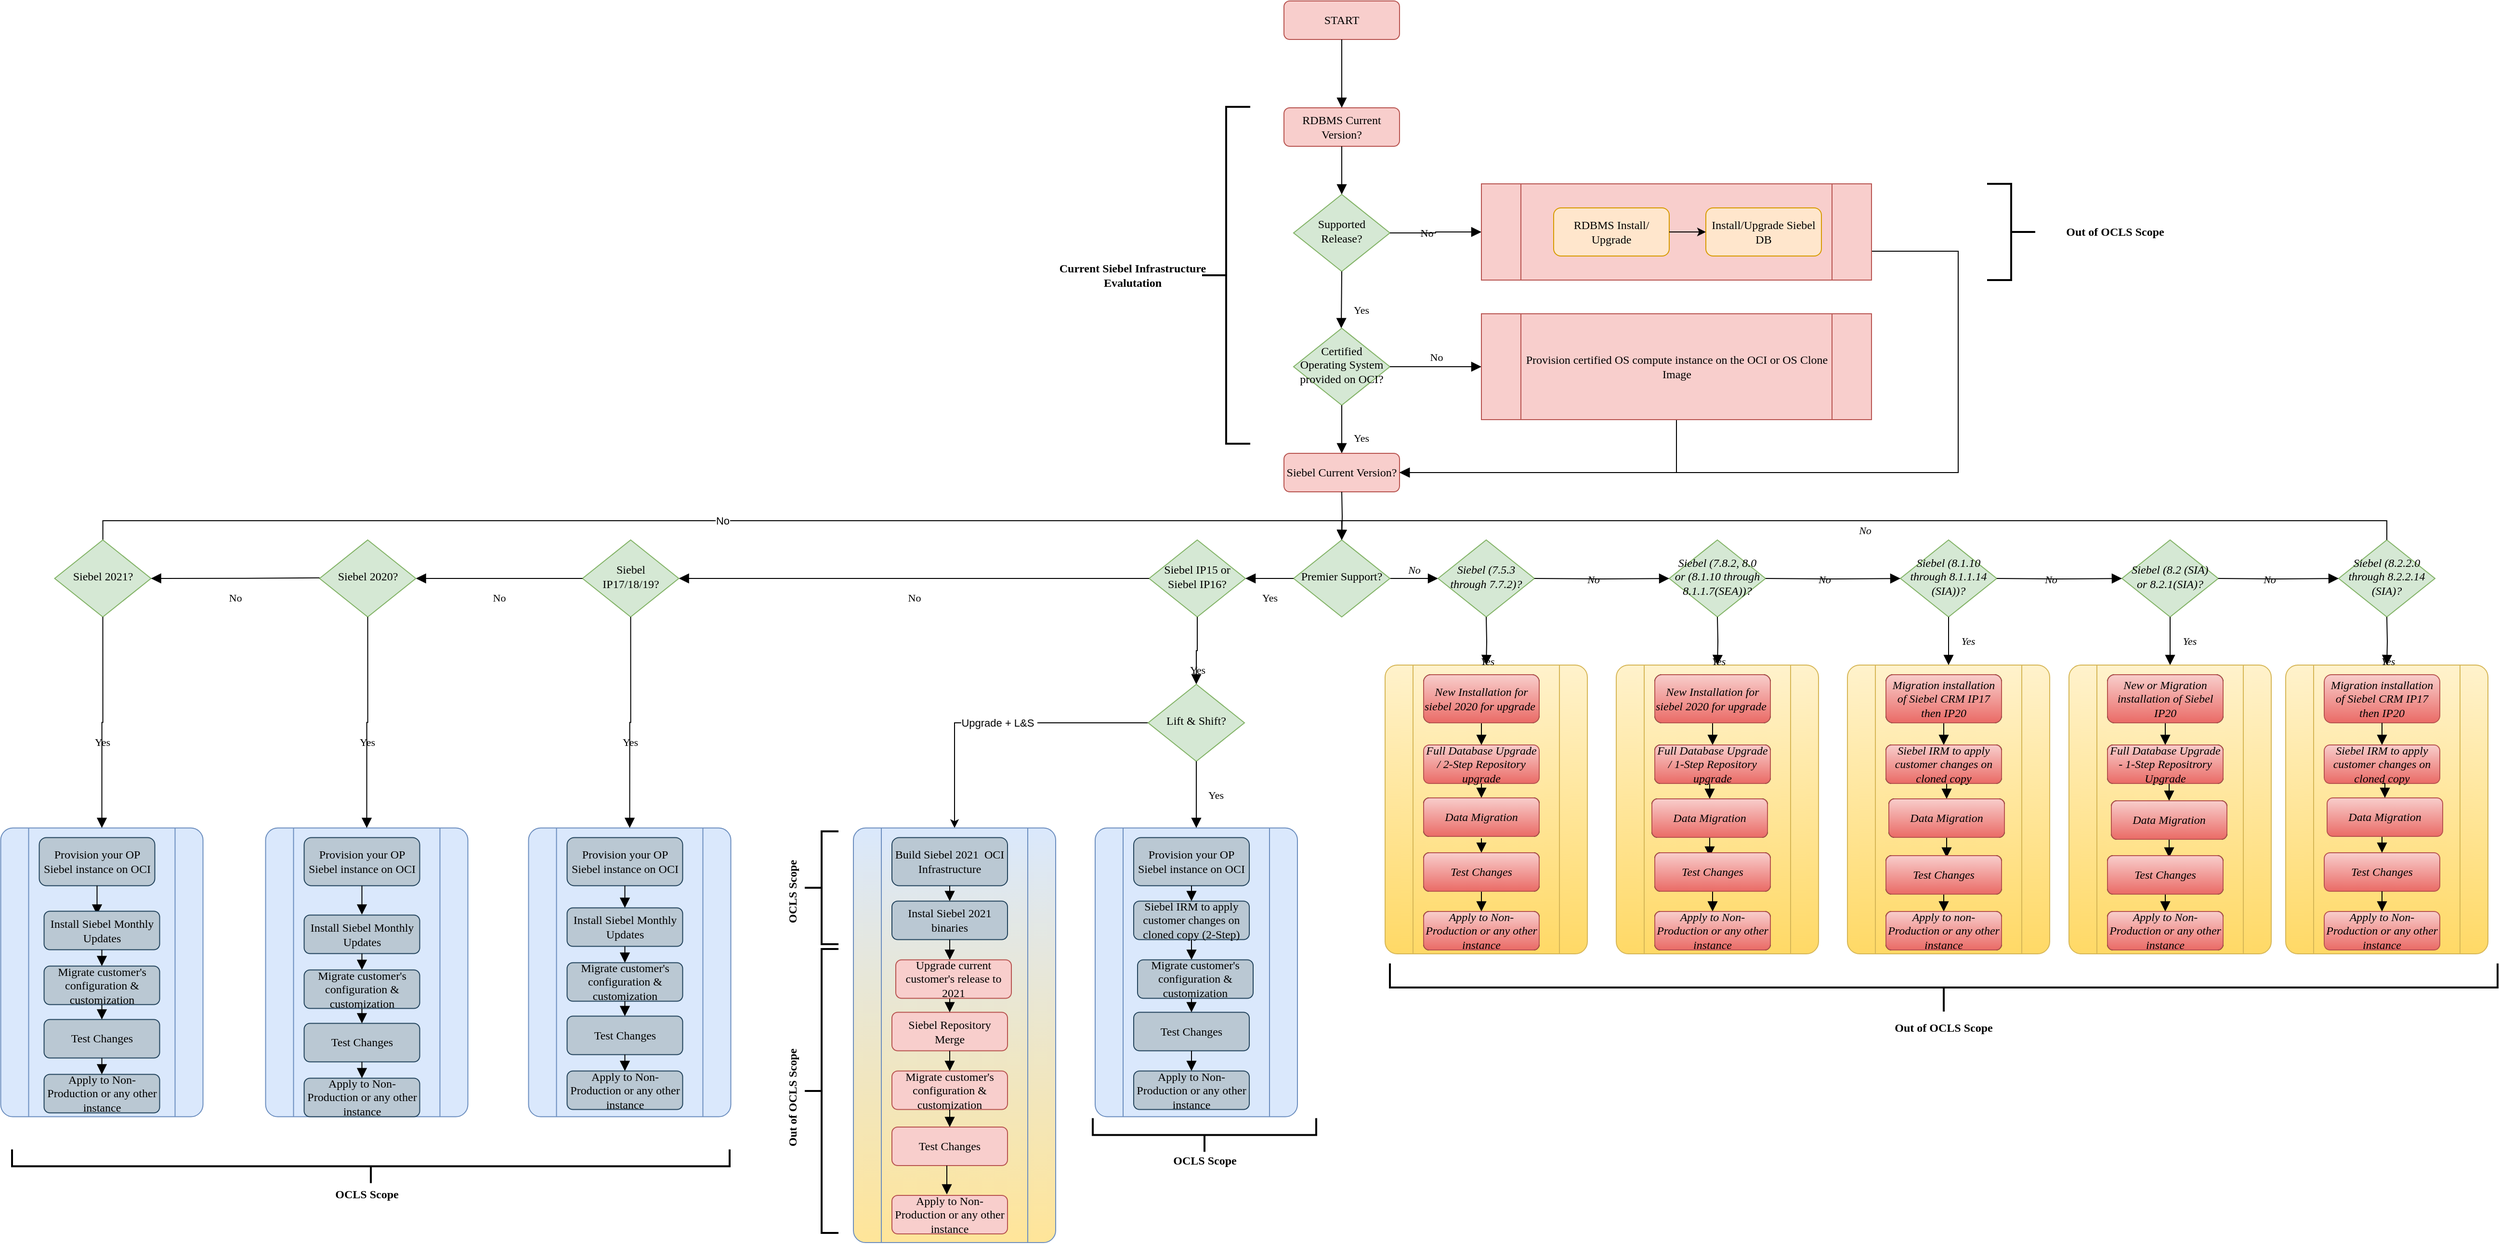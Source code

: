 <mxfile version="14.6.13" type="device"><diagram id="dDwBlXk5__O7GRIRevAO" name="Siebel DT"><mxGraphModel dx="3362" dy="1922" grid="1" gridSize="10" guides="1" tooltips="1" connect="1" arrows="1" fold="1" page="1" pageScale="1" pageWidth="850" pageHeight="1100" math="0" shadow="0"><root><mxCell id="IZtC_YKcG6Wganjdvb9u-0"/><mxCell id="IZtC_YKcG6Wganjdvb9u-1" parent="IZtC_YKcG6Wganjdvb9u-0"/><mxCell id="IZtC_YKcG6Wganjdvb9u-2" value="" style="strokeWidth=2;html=1;shape=mxgraph.flowchart.annotation_2;align=left;labelPosition=right;pointerEvents=1;rotation=-90;fontFamily=Georgia;" parent="IZtC_YKcG6Wganjdvb9u-1" vertex="1"><mxGeometry x="-625.5" y="728.25" width="35" height="745" as="geometry"/></mxCell><mxCell id="IZtC_YKcG6Wganjdvb9u-3" value="RDBMS Current Version?" style="rounded=1;whiteSpace=wrap;html=1;fontSize=12;glass=0;strokeWidth=1;shadow=0;fillColor=#f8cecc;strokeColor=#b85450;fontFamily=Georgia;" parent="IZtC_YKcG6Wganjdvb9u-1" vertex="1"><mxGeometry x="340" y="1" width="120" height="40" as="geometry"/></mxCell><mxCell id="IZtC_YKcG6Wganjdvb9u-4" value="Supported&lt;br&gt;Release?" style="rhombus;whiteSpace=wrap;html=1;shadow=0;fontFamily=Georgia;fontSize=12;align=center;strokeWidth=1;spacing=6;spacingTop=-4;fillColor=#d5e8d4;strokeColor=#82b366;" parent="IZtC_YKcG6Wganjdvb9u-1" vertex="1"><mxGeometry x="350" y="91" width="100" height="80" as="geometry"/></mxCell><mxCell id="IZtC_YKcG6Wganjdvb9u-5" value="No" style="edgeStyle=orthogonalEdgeStyle;rounded=0;html=1;jettySize=auto;orthogonalLoop=1;fontSize=11;endArrow=block;endFill=1;endSize=8;strokeWidth=1;shadow=0;labelBackgroundColor=none;exitX=1;exitY=0.5;exitDx=0;exitDy=0;entryX=0;entryY=0.5;entryDx=0;entryDy=0;fontFamily=Georgia;" parent="IZtC_YKcG6Wganjdvb9u-1" source="IZtC_YKcG6Wganjdvb9u-4" target="IZtC_YKcG6Wganjdvb9u-119" edge="1"><mxGeometry y="10" relative="1" as="geometry"><mxPoint as="offset"/><mxPoint x="460" y="30" as="sourcePoint"/><mxPoint x="520" y="30" as="targetPoint"/></mxGeometry></mxCell><mxCell id="IZtC_YKcG6Wganjdvb9u-6" value="" style="rounded=0;html=1;jettySize=auto;orthogonalLoop=1;fontSize=11;endArrow=block;endFill=1;endSize=8;strokeWidth=1;shadow=0;labelBackgroundColor=none;edgeStyle=orthogonalEdgeStyle;fontFamily=Georgia;" parent="IZtC_YKcG6Wganjdvb9u-1" source="IZtC_YKcG6Wganjdvb9u-3" target="IZtC_YKcG6Wganjdvb9u-4" edge="1"><mxGeometry relative="1" as="geometry"><mxPoint x="400" y="60" as="sourcePoint"/><mxPoint x="400" y="110" as="targetPoint"/></mxGeometry></mxCell><mxCell id="IZtC_YKcG6Wganjdvb9u-7" value="Yes" style="rounded=0;html=1;jettySize=auto;orthogonalLoop=1;fontSize=11;endArrow=block;endFill=1;endSize=8;strokeWidth=1;shadow=0;labelBackgroundColor=none;edgeStyle=orthogonalEdgeStyle;exitX=0.5;exitY=1;exitDx=0;exitDy=0;fontFamily=Georgia;" parent="IZtC_YKcG6Wganjdvb9u-1" source="IZtC_YKcG6Wganjdvb9u-4" edge="1"><mxGeometry x="0.333" y="20" relative="1" as="geometry"><mxPoint as="offset"/><mxPoint x="399.5" y="190" as="sourcePoint"/><mxPoint x="399.5" y="230" as="targetPoint"/></mxGeometry></mxCell><mxCell id="IZtC_YKcG6Wganjdvb9u-8" value="Certified Operating System provided on OCI?" style="rhombus;whiteSpace=wrap;html=1;shadow=0;fontFamily=Georgia;fontSize=12;align=center;strokeWidth=1;spacing=6;spacingTop=-4;fillColor=#d5e8d4;strokeColor=#82b366;" parent="IZtC_YKcG6Wganjdvb9u-1" vertex="1"><mxGeometry x="350" y="230" width="100" height="80" as="geometry"/></mxCell><mxCell id="IZtC_YKcG6Wganjdvb9u-9" value="No" style="edgeStyle=orthogonalEdgeStyle;rounded=0;html=1;jettySize=auto;orthogonalLoop=1;fontSize=11;endArrow=block;endFill=1;endSize=8;strokeWidth=1;shadow=0;labelBackgroundColor=none;entryX=0;entryY=0.5;entryDx=0;entryDy=0;fontFamily=Georgia;" parent="IZtC_YKcG6Wganjdvb9u-1" source="IZtC_YKcG6Wganjdvb9u-8" target="IZtC_YKcG6Wganjdvb9u-120" edge="1"><mxGeometry y="10" relative="1" as="geometry"><mxPoint as="offset"/><mxPoint x="150" y="390" as="sourcePoint"/><mxPoint x="210" y="390" as="targetPoint"/></mxGeometry></mxCell><mxCell id="IZtC_YKcG6Wganjdvb9u-10" value="Yes" style="rounded=0;html=1;jettySize=auto;orthogonalLoop=1;fontSize=11;endArrow=block;endFill=1;endSize=8;strokeWidth=1;shadow=0;labelBackgroundColor=none;edgeStyle=orthogonalEdgeStyle;fontFamily=Georgia;" parent="IZtC_YKcG6Wganjdvb9u-1" source="IZtC_YKcG6Wganjdvb9u-8" target="IZtC_YKcG6Wganjdvb9u-11" edge="1"><mxGeometry x="0.333" y="20" relative="1" as="geometry"><mxPoint as="offset"/><mxPoint x="100" y="560" as="sourcePoint"/><mxPoint x="400" y="360" as="targetPoint"/></mxGeometry></mxCell><mxCell id="IZtC_YKcG6Wganjdvb9u-11" value="Siebel Current Version?" style="rounded=1;whiteSpace=wrap;html=1;fontSize=12;glass=0;strokeWidth=1;shadow=0;fillColor=#f8cecc;strokeColor=#b85450;fontFamily=Georgia;" parent="IZtC_YKcG6Wganjdvb9u-1" vertex="1"><mxGeometry x="340" y="360" width="120" height="40" as="geometry"/></mxCell><mxCell id="IZtC_YKcG6Wganjdvb9u-12" value="No" style="edgeStyle=orthogonalEdgeStyle;rounded=0;html=1;jettySize=auto;orthogonalLoop=1;fontSize=11;endArrow=block;endFill=1;endSize=8;strokeWidth=1;shadow=0;labelBackgroundColor=none;fontStyle=2;fontFamily=Georgia;" parent="IZtC_YKcG6Wganjdvb9u-1" source="IZtC_YKcG6Wganjdvb9u-13" edge="1"><mxGeometry y="10" relative="1" as="geometry"><mxPoint as="offset"/><mxPoint x="500" y="490" as="targetPoint"/></mxGeometry></mxCell><mxCell id="IZtC_YKcG6Wganjdvb9u-13" value="Premier Support?" style="rhombus;whiteSpace=wrap;html=1;shadow=0;fontFamily=Georgia;fontSize=12;align=center;strokeWidth=1;spacing=6;spacingTop=-4;fillColor=#d5e8d4;strokeColor=#82b366;" parent="IZtC_YKcG6Wganjdvb9u-1" vertex="1"><mxGeometry x="350" y="450" width="100" height="80" as="geometry"/></mxCell><mxCell id="IZtC_YKcG6Wganjdvb9u-14" value="Siebel IP15 or Siebel IP16?" style="rhombus;whiteSpace=wrap;html=1;shadow=0;fontFamily=Georgia;fontSize=12;align=center;strokeWidth=1;spacing=6;spacingTop=-4;fillColor=#d5e8d4;strokeColor=#82b366;" parent="IZtC_YKcG6Wganjdvb9u-1" vertex="1"><mxGeometry x="200" y="450" width="100" height="80" as="geometry"/></mxCell><mxCell id="IZtC_YKcG6Wganjdvb9u-15" value="Yes" style="rounded=0;html=1;jettySize=auto;orthogonalLoop=1;fontSize=11;endArrow=block;endFill=1;endSize=8;strokeWidth=1;shadow=0;labelBackgroundColor=none;edgeStyle=orthogonalEdgeStyle;exitX=0;exitY=0.5;exitDx=0;exitDy=0;entryX=1;entryY=0.5;entryDx=0;entryDy=0;fontFamily=Georgia;" parent="IZtC_YKcG6Wganjdvb9u-1" source="IZtC_YKcG6Wganjdvb9u-13" target="IZtC_YKcG6Wganjdvb9u-14" edge="1"><mxGeometry y="20" relative="1" as="geometry"><mxPoint as="offset"/><mxPoint x="410" y="540" as="sourcePoint"/><mxPoint x="410" y="580" as="targetPoint"/></mxGeometry></mxCell><mxCell id="IZtC_YKcG6Wganjdvb9u-16" value="No" style="rounded=0;html=1;jettySize=auto;orthogonalLoop=1;fontSize=11;endArrow=block;endFill=1;endSize=8;strokeWidth=1;shadow=0;labelBackgroundColor=none;edgeStyle=orthogonalEdgeStyle;exitX=0;exitY=0.5;exitDx=0;exitDy=0;fontFamily=Georgia;entryX=1;entryY=0.5;entryDx=0;entryDy=0;" parent="IZtC_YKcG6Wganjdvb9u-1" source="IZtC_YKcG6Wganjdvb9u-14" target="IZtC_YKcG6Wganjdvb9u-17" edge="1"><mxGeometry y="20" relative="1" as="geometry"><mxPoint as="offset"/><mxPoint x="145" y="490" as="sourcePoint"/><mxPoint x="48" y="490" as="targetPoint"/></mxGeometry></mxCell><mxCell id="IZtC_YKcG6Wganjdvb9u-17" value="Siebel IP17/18/19?" style="rhombus;whiteSpace=wrap;html=1;shadow=0;fontFamily=Georgia;fontSize=12;align=center;strokeWidth=1;spacing=6;spacingTop=-4;fillColor=#d5e8d4;strokeColor=#82b366;" parent="IZtC_YKcG6Wganjdvb9u-1" vertex="1"><mxGeometry x="-388.25" y="450" width="100" height="80" as="geometry"/></mxCell><mxCell id="IZtC_YKcG6Wganjdvb9u-18" value="No" style="rounded=0;html=1;jettySize=auto;orthogonalLoop=1;fontSize=11;endArrow=block;endFill=1;endSize=8;strokeWidth=1;shadow=0;labelBackgroundColor=none;edgeStyle=orthogonalEdgeStyle;exitX=0;exitY=0.5;exitDx=0;exitDy=0;entryX=1;entryY=0.5;entryDx=0;entryDy=0;fontFamily=Georgia;" parent="IZtC_YKcG6Wganjdvb9u-1" source="IZtC_YKcG6Wganjdvb9u-17" target="IZtC_YKcG6Wganjdvb9u-19" edge="1"><mxGeometry y="20" relative="1" as="geometry"><mxPoint as="offset"/><mxPoint x="-228.25" y="500" as="sourcePoint"/><mxPoint x="-438.25" y="490" as="targetPoint"/></mxGeometry></mxCell><mxCell id="IZtC_YKcG6Wganjdvb9u-19" value="Siebel 2020?" style="rhombus;whiteSpace=wrap;html=1;shadow=0;fontFamily=Georgia;fontSize=12;align=center;strokeWidth=1;spacing=6;spacingTop=-4;fillColor=#d5e8d4;strokeColor=#82b366;" parent="IZtC_YKcG6Wganjdvb9u-1" vertex="1"><mxGeometry x="-661.25" y="450" width="100" height="80" as="geometry"/></mxCell><mxCell id="IZtC_YKcG6Wganjdvb9u-20" value="" style="verticalLabelPosition=bottom;verticalAlign=top;html=1;shape=process;whiteSpace=wrap;rounded=1;size=0.14;arcSize=6;fontStyle=1;fillColor=#dae8fc;strokeColor=#6c8ebf;fontFamily=Georgia;" parent="IZtC_YKcG6Wganjdvb9u-1" vertex="1"><mxGeometry x="-444.25" y="749.25" width="210" height="300" as="geometry"/></mxCell><mxCell id="IZtC_YKcG6Wganjdvb9u-21" value="Provision your OP Siebel instance on OCI" style="rounded=1;whiteSpace=wrap;html=1;fontSize=12;glass=0;strokeWidth=1;shadow=0;fillColor=#bac8d3;strokeColor=#23445d;fontFamily=Georgia;" parent="IZtC_YKcG6Wganjdvb9u-1" vertex="1"><mxGeometry x="-404.25" y="759.25" width="120" height="50" as="geometry"/></mxCell><mxCell id="IZtC_YKcG6Wganjdvb9u-22" value="Install Siebel Monthly Updates" style="rounded=1;whiteSpace=wrap;html=1;fontSize=12;glass=0;strokeWidth=1;shadow=0;fillColor=#bac8d3;strokeColor=#23445d;fontFamily=Georgia;" parent="IZtC_YKcG6Wganjdvb9u-1" vertex="1"><mxGeometry x="-404.25" y="832.25" width="120" height="40" as="geometry"/></mxCell><mxCell id="IZtC_YKcG6Wganjdvb9u-23" value="Test Changes" style="rounded=1;whiteSpace=wrap;html=1;fontSize=12;glass=0;strokeWidth=1;shadow=0;fillColor=#bac8d3;strokeColor=#23445d;fontFamily=Georgia;" parent="IZtC_YKcG6Wganjdvb9u-1" vertex="1"><mxGeometry x="-404.25" y="944.75" width="120" height="40" as="geometry"/></mxCell><mxCell id="IZtC_YKcG6Wganjdvb9u-24" value="Apply to Non-Production or any other instance" style="rounded=1;whiteSpace=wrap;html=1;fontSize=12;glass=0;strokeWidth=1;shadow=0;fillColor=#bac8d3;strokeColor=#23445d;fontFamily=Georgia;" parent="IZtC_YKcG6Wganjdvb9u-1" vertex="1"><mxGeometry x="-404.25" y="1001.75" width="120" height="40" as="geometry"/></mxCell><mxCell id="IZtC_YKcG6Wganjdvb9u-25" value="" style="rounded=0;html=1;jettySize=auto;orthogonalLoop=1;fontSize=11;endArrow=block;endFill=1;endSize=8;strokeWidth=1;shadow=0;labelBackgroundColor=none;edgeStyle=orthogonalEdgeStyle;exitX=0.5;exitY=1;exitDx=0;exitDy=0;entryX=0.5;entryY=0;entryDx=0;entryDy=0;fontFamily=Georgia;" parent="IZtC_YKcG6Wganjdvb9u-1" source="IZtC_YKcG6Wganjdvb9u-21" target="IZtC_YKcG6Wganjdvb9u-22" edge="1"><mxGeometry y="20" relative="1" as="geometry"><mxPoint as="offset"/><mxPoint x="-334.25" y="719.25" as="sourcePoint"/><mxPoint x="-334.25" y="769.25" as="targetPoint"/></mxGeometry></mxCell><mxCell id="IZtC_YKcG6Wganjdvb9u-26" value="" style="rounded=0;html=1;jettySize=auto;orthogonalLoop=1;fontSize=11;endArrow=block;endFill=1;endSize=8;strokeWidth=1;shadow=0;labelBackgroundColor=none;edgeStyle=orthogonalEdgeStyle;entryX=0.5;entryY=0;entryDx=0;entryDy=0;exitX=0.5;exitY=1;exitDx=0;exitDy=0;fontFamily=Georgia;" parent="IZtC_YKcG6Wganjdvb9u-1" source="IZtC_YKcG6Wganjdvb9u-22" target="IZtC_YKcG6Wganjdvb9u-105" edge="1"><mxGeometry y="20" relative="1" as="geometry"><mxPoint as="offset"/><mxPoint x="-344.25" y="879.25" as="sourcePoint"/><mxPoint x="-334.25" y="829.25" as="targetPoint"/></mxGeometry></mxCell><mxCell id="IZtC_YKcG6Wganjdvb9u-27" value="" style="rounded=0;html=1;jettySize=auto;orthogonalLoop=1;fontSize=11;endArrow=block;endFill=1;endSize=8;strokeWidth=1;shadow=0;labelBackgroundColor=none;edgeStyle=orthogonalEdgeStyle;entryX=0.5;entryY=0;entryDx=0;entryDy=0;exitX=0.5;exitY=1;exitDx=0;exitDy=0;fontFamily=Georgia;" parent="IZtC_YKcG6Wganjdvb9u-1" source="IZtC_YKcG6Wganjdvb9u-23" target="IZtC_YKcG6Wganjdvb9u-24" edge="1"><mxGeometry y="20" relative="1" as="geometry"><mxPoint as="offset"/><mxPoint x="-344.25" y="986.75" as="sourcePoint"/><mxPoint x="-334.25" y="936.75" as="targetPoint"/></mxGeometry></mxCell><mxCell id="IZtC_YKcG6Wganjdvb9u-28" value="Yes" style="rounded=0;html=1;jettySize=auto;orthogonalLoop=1;fontSize=11;endArrow=block;endFill=1;endSize=8;strokeWidth=1;shadow=0;labelBackgroundColor=none;edgeStyle=orthogonalEdgeStyle;exitX=0.5;exitY=1;exitDx=0;exitDy=0;entryX=0.5;entryY=0;entryDx=0;entryDy=0;fontFamily=Georgia;" parent="IZtC_YKcG6Wganjdvb9u-1" source="IZtC_YKcG6Wganjdvb9u-17" target="IZtC_YKcG6Wganjdvb9u-20" edge="1"><mxGeometry y="20" relative="1" as="geometry"><mxPoint as="offset"/><mxPoint x="-78.25" y="500" as="sourcePoint"/><mxPoint x="-128.25" y="500" as="targetPoint"/></mxGeometry></mxCell><mxCell id="IZtC_YKcG6Wganjdvb9u-29" value="" style="rounded=0;html=1;jettySize=auto;orthogonalLoop=1;fontSize=11;endArrow=block;endFill=0;endSize=8;strokeWidth=1;shadow=0;labelBackgroundColor=none;edgeStyle=orthogonalEdgeStyle;exitX=0.5;exitY=1;exitDx=0;exitDy=0;entryX=1;entryY=0.5;entryDx=0;entryDy=0;fontFamily=Georgia;" parent="IZtC_YKcG6Wganjdvb9u-1" source="IZtC_YKcG6Wganjdvb9u-120" target="IZtC_YKcG6Wganjdvb9u-11" edge="1"><mxGeometry relative="1" as="geometry"><mxPoint x="410" y="70" as="sourcePoint"/><mxPoint x="410" y="120" as="targetPoint"/></mxGeometry></mxCell><mxCell id="IZtC_YKcG6Wganjdvb9u-30" value="" style="rounded=0;html=1;jettySize=auto;orthogonalLoop=1;fontSize=11;endArrow=block;endFill=1;endSize=8;strokeWidth=1;shadow=0;labelBackgroundColor=none;edgeStyle=orthogonalEdgeStyle;exitX=1;exitY=0.5;exitDx=0;exitDy=0;entryX=1;entryY=0.5;entryDx=0;entryDy=0;fontFamily=Georgia;" parent="IZtC_YKcG6Wganjdvb9u-1" source="IZtC_YKcG6Wganjdvb9u-119" target="IZtC_YKcG6Wganjdvb9u-11" edge="1"><mxGeometry relative="1" as="geometry"><mxPoint x="580" y="300" as="sourcePoint"/><mxPoint x="410" y="370" as="targetPoint"/><Array as="points"><mxPoint x="950" y="150"/><mxPoint x="1040" y="150"/><mxPoint x="1040" y="380"/></Array></mxGeometry></mxCell><mxCell id="IZtC_YKcG6Wganjdvb9u-31" value="" style="verticalLabelPosition=bottom;verticalAlign=top;html=1;shape=process;whiteSpace=wrap;rounded=1;size=0.14;arcSize=6;fontStyle=1;fillColor=#dae8fc;strokeColor=#6c8ebf;fontFamily=Georgia;" parent="IZtC_YKcG6Wganjdvb9u-1" vertex="1"><mxGeometry x="-717.25" y="749.25" width="210" height="300" as="geometry"/></mxCell><mxCell id="IZtC_YKcG6Wganjdvb9u-32" value="Provision your OP Siebel instance on OCI" style="rounded=1;whiteSpace=wrap;html=1;fontSize=12;glass=0;strokeWidth=1;shadow=0;fillColor=#bac8d3;strokeColor=#23445d;fontFamily=Georgia;" parent="IZtC_YKcG6Wganjdvb9u-1" vertex="1"><mxGeometry x="-677.25" y="759.25" width="120" height="50" as="geometry"/></mxCell><mxCell id="IZtC_YKcG6Wganjdvb9u-37" value="Yes" style="rounded=0;html=1;jettySize=auto;orthogonalLoop=1;fontSize=11;endArrow=block;endFill=1;endSize=8;strokeWidth=1;shadow=0;labelBackgroundColor=none;edgeStyle=orthogonalEdgeStyle;exitX=0.5;exitY=1;exitDx=0;exitDy=0;entryX=0.5;entryY=0;entryDx=0;entryDy=0;fontFamily=Georgia;" parent="IZtC_YKcG6Wganjdvb9u-1" source="IZtC_YKcG6Wganjdvb9u-19" target="IZtC_YKcG6Wganjdvb9u-31" edge="1"><mxGeometry y="20" relative="1" as="geometry"><mxPoint as="offset"/><mxPoint x="-328.25" y="540" as="sourcePoint"/><mxPoint x="-328.25" y="590" as="targetPoint"/></mxGeometry></mxCell><mxCell id="IZtC_YKcG6Wganjdvb9u-38" value="" style="verticalLabelPosition=bottom;verticalAlign=top;html=1;shape=process;whiteSpace=wrap;rounded=1;size=0.14;arcSize=6;fontStyle=1;fillColor=#dae8fc;strokeColor=#6c8ebf;fontFamily=Georgia;" parent="IZtC_YKcG6Wganjdvb9u-1" vertex="1"><mxGeometry x="144" y="749.25" width="210" height="300" as="geometry"/></mxCell><mxCell id="IZtC_YKcG6Wganjdvb9u-39" value="Provision your OP Siebel instance on OCI" style="rounded=1;whiteSpace=wrap;html=1;fontSize=12;glass=0;strokeWidth=1;shadow=0;fillColor=#bac8d3;strokeColor=#23445d;fontFamily=Georgia;" parent="IZtC_YKcG6Wganjdvb9u-1" vertex="1"><mxGeometry x="184" y="759.25" width="120" height="50" as="geometry"/></mxCell><mxCell id="IZtC_YKcG6Wganjdvb9u-40" value="Siebel IRM to apply customer changes on cloned copy (2-Step)" style="rounded=1;whiteSpace=wrap;html=1;fontSize=12;glass=0;strokeWidth=1;shadow=0;fillColor=#bac8d3;strokeColor=#23445d;fontFamily=Georgia;" parent="IZtC_YKcG6Wganjdvb9u-1" vertex="1"><mxGeometry x="184" y="825.25" width="120" height="40" as="geometry"/></mxCell><mxCell id="IZtC_YKcG6Wganjdvb9u-41" value="Test Changes" style="rounded=1;whiteSpace=wrap;html=1;fontSize=12;glass=0;strokeWidth=1;shadow=0;fillColor=#bac8d3;strokeColor=#23445d;fontFamily=Georgia;" parent="IZtC_YKcG6Wganjdvb9u-1" vertex="1"><mxGeometry x="184" y="940.75" width="120" height="40" as="geometry"/></mxCell><mxCell id="IZtC_YKcG6Wganjdvb9u-42" value="Apply to Non-Production or any other instance" style="rounded=1;whiteSpace=wrap;html=1;fontSize=12;glass=0;strokeWidth=1;shadow=0;fillColor=#bac8d3;strokeColor=#23445d;fontFamily=Georgia;" parent="IZtC_YKcG6Wganjdvb9u-1" vertex="1"><mxGeometry x="184" y="1001.75" width="120" height="40" as="geometry"/></mxCell><mxCell id="IZtC_YKcG6Wganjdvb9u-43" value="" style="rounded=0;html=1;jettySize=auto;orthogonalLoop=1;fontSize=11;endArrow=block;endFill=1;endSize=8;strokeWidth=1;shadow=0;labelBackgroundColor=none;edgeStyle=orthogonalEdgeStyle;exitX=0.5;exitY=1;exitDx=0;exitDy=0;entryX=0.5;entryY=0;entryDx=0;entryDy=0;fontFamily=Georgia;" parent="IZtC_YKcG6Wganjdvb9u-1" source="IZtC_YKcG6Wganjdvb9u-39" target="IZtC_YKcG6Wganjdvb9u-40" edge="1"><mxGeometry y="20" relative="1" as="geometry"><mxPoint as="offset"/><mxPoint x="254" y="719.25" as="sourcePoint"/><mxPoint x="254" y="769.25" as="targetPoint"/></mxGeometry></mxCell><mxCell id="IZtC_YKcG6Wganjdvb9u-44" value="" style="rounded=0;html=1;jettySize=auto;orthogonalLoop=1;fontSize=11;endArrow=block;endFill=1;endSize=8;strokeWidth=1;shadow=0;labelBackgroundColor=none;edgeStyle=orthogonalEdgeStyle;entryX=0.5;entryY=0;entryDx=0;entryDy=0;exitX=0.5;exitY=1;exitDx=0;exitDy=0;fontFamily=Georgia;" parent="IZtC_YKcG6Wganjdvb9u-1" target="IZtC_YKcG6Wganjdvb9u-41" edge="1"><mxGeometry y="20" relative="1" as="geometry"><mxPoint as="offset"/><mxPoint x="244" y="919.75" as="sourcePoint"/><mxPoint x="254" y="876.75" as="targetPoint"/></mxGeometry></mxCell><mxCell id="IZtC_YKcG6Wganjdvb9u-45" value="" style="rounded=0;html=1;jettySize=auto;orthogonalLoop=1;fontSize=11;endArrow=block;endFill=1;endSize=8;strokeWidth=1;shadow=0;labelBackgroundColor=none;edgeStyle=orthogonalEdgeStyle;entryX=0.5;entryY=0;entryDx=0;entryDy=0;exitX=0.5;exitY=1;exitDx=0;exitDy=0;fontFamily=Georgia;" parent="IZtC_YKcG6Wganjdvb9u-1" source="IZtC_YKcG6Wganjdvb9u-41" target="IZtC_YKcG6Wganjdvb9u-42" edge="1"><mxGeometry y="20" relative="1" as="geometry"><mxPoint as="offset"/><mxPoint x="244" y="986.75" as="sourcePoint"/><mxPoint x="254" y="936.75" as="targetPoint"/></mxGeometry></mxCell><mxCell id="IZtC_YKcG6Wganjdvb9u-46" value="Yes" style="rounded=0;html=1;jettySize=auto;orthogonalLoop=1;fontSize=11;endArrow=block;endFill=1;endSize=8;strokeWidth=1;shadow=0;labelBackgroundColor=none;edgeStyle=orthogonalEdgeStyle;exitX=0.5;exitY=1;exitDx=0;exitDy=0;entryX=0.5;entryY=0;entryDx=0;entryDy=0;fontFamily=Georgia;" parent="IZtC_YKcG6Wganjdvb9u-1" source="IZtC_YKcG6Wganjdvb9u-14" target="lSbl7AJGg5KdIUQHma7b-15" edge="1"><mxGeometry y="20" relative="1" as="geometry"><mxPoint as="offset"/><mxPoint x="8" y="540" as="sourcePoint"/><mxPoint x="8" y="590" as="targetPoint"/></mxGeometry></mxCell><mxCell id="IZtC_YKcG6Wganjdvb9u-47" value="Siebel (7.5.3 through 7.7.2)?" style="rhombus;whiteSpace=wrap;html=1;shadow=0;fontFamily=Georgia;fontSize=12;align=center;strokeWidth=1;spacing=6;spacingTop=-4;fontStyle=2;fillColor=#d5e8d4;strokeColor=#82b366;" parent="IZtC_YKcG6Wganjdvb9u-1" vertex="1"><mxGeometry x="500" y="450" width="100" height="80" as="geometry"/></mxCell><mxCell id="IZtC_YKcG6Wganjdvb9u-48" value="Siebel (7.8.2, 8.0 or (8.1.10 through 8.1.1.7(SEA))?" style="rhombus;whiteSpace=wrap;html=1;shadow=0;fontFamily=Georgia;fontSize=12;align=center;strokeWidth=1;spacing=6;spacingTop=-4;fontStyle=2;fillColor=#d5e8d4;strokeColor=#82b366;" parent="IZtC_YKcG6Wganjdvb9u-1" vertex="1"><mxGeometry x="740" y="450" width="100" height="80" as="geometry"/></mxCell><mxCell id="IZtC_YKcG6Wganjdvb9u-49" value="No" style="edgeStyle=orthogonalEdgeStyle;rounded=0;html=1;jettySize=auto;orthogonalLoop=1;fontSize=11;endArrow=block;endFill=1;endSize=8;strokeWidth=1;shadow=0;labelBackgroundColor=none;fontStyle=2;fontFamily=Georgia;" parent="IZtC_YKcG6Wganjdvb9u-1" target="IZtC_YKcG6Wganjdvb9u-48" edge="1"><mxGeometry y="10" relative="1" as="geometry"><mxPoint as="offset"/><mxPoint x="510" y="500" as="targetPoint"/><mxPoint x="600" y="490" as="sourcePoint"/></mxGeometry></mxCell><mxCell id="IZtC_YKcG6Wganjdvb9u-50" value="Siebel (8.1.10 through 8.1.1.14 (SIA))?" style="rhombus;whiteSpace=wrap;html=1;shadow=0;fontFamily=Georgia;fontSize=12;align=center;strokeWidth=1;spacing=6;spacingTop=-4;fontStyle=2;fillColor=#d5e8d4;strokeColor=#82b366;" parent="IZtC_YKcG6Wganjdvb9u-1" vertex="1"><mxGeometry x="980" y="450" width="100" height="80" as="geometry"/></mxCell><mxCell id="IZtC_YKcG6Wganjdvb9u-51" value="No" style="edgeStyle=orthogonalEdgeStyle;rounded=0;html=1;jettySize=auto;orthogonalLoop=1;fontSize=11;endArrow=block;endFill=1;endSize=8;strokeWidth=1;shadow=0;labelBackgroundColor=none;entryX=0;entryY=0.5;entryDx=0;entryDy=0;fontStyle=2;fontFamily=Georgia;" parent="IZtC_YKcG6Wganjdvb9u-1" target="IZtC_YKcG6Wganjdvb9u-50" edge="1"><mxGeometry y="10" relative="1" as="geometry"><mxPoint as="offset"/><mxPoint x="750" y="500" as="targetPoint"/><mxPoint x="840" y="490" as="sourcePoint"/></mxGeometry></mxCell><mxCell id="IZtC_YKcG6Wganjdvb9u-52" value="Siebel (8.2 (SIA) or 8.2.1(SIA)?" style="rhombus;whiteSpace=wrap;html=1;shadow=0;fontFamily=Georgia;fontSize=12;align=center;strokeWidth=1;spacing=6;spacingTop=-4;fontStyle=2;fillColor=#d5e8d4;strokeColor=#82b366;" parent="IZtC_YKcG6Wganjdvb9u-1" vertex="1"><mxGeometry x="1210" y="450" width="100" height="80" as="geometry"/></mxCell><mxCell id="IZtC_YKcG6Wganjdvb9u-53" value="Siebel (8.2.2.0 through 8.2.2.14 (SIA)?" style="rhombus;whiteSpace=wrap;html=1;shadow=0;fontFamily=Georgia;fontSize=12;align=center;strokeWidth=1;spacing=6;spacingTop=-4;fontStyle=2;fillColor=#d5e8d4;strokeColor=#82b366;" parent="IZtC_YKcG6Wganjdvb9u-1" vertex="1"><mxGeometry x="1435" y="450" width="100" height="80" as="geometry"/></mxCell><mxCell id="IZtC_YKcG6Wganjdvb9u-54" value="No" style="edgeStyle=orthogonalEdgeStyle;rounded=0;html=1;jettySize=auto;orthogonalLoop=1;fontSize=11;endArrow=block;endFill=1;endSize=8;strokeWidth=1;shadow=0;labelBackgroundColor=none;entryX=0;entryY=0.5;entryDx=0;entryDy=0;fontStyle=2;fontFamily=Georgia;" parent="IZtC_YKcG6Wganjdvb9u-1" target="IZtC_YKcG6Wganjdvb9u-52" edge="1"><mxGeometry y="10" relative="1" as="geometry"><mxPoint as="offset"/><mxPoint x="990" y="500" as="targetPoint"/><mxPoint x="1080" y="490" as="sourcePoint"/></mxGeometry></mxCell><mxCell id="IZtC_YKcG6Wganjdvb9u-55" value="No" style="edgeStyle=orthogonalEdgeStyle;rounded=0;html=1;jettySize=auto;orthogonalLoop=1;fontSize=11;endArrow=block;endFill=1;endSize=8;strokeWidth=1;shadow=0;labelBackgroundColor=none;entryX=0;entryY=0.5;entryDx=0;entryDy=0;fontStyle=2;fontFamily=Georgia;" parent="IZtC_YKcG6Wganjdvb9u-1" target="IZtC_YKcG6Wganjdvb9u-53" edge="1"><mxGeometry y="10" relative="1" as="geometry"><mxPoint as="offset"/><mxPoint x="1220" y="500" as="targetPoint"/><mxPoint x="1310" y="490" as="sourcePoint"/></mxGeometry></mxCell><mxCell id="IZtC_YKcG6Wganjdvb9u-56" value="" style="verticalLabelPosition=bottom;verticalAlign=top;html=1;shape=process;whiteSpace=wrap;rounded=1;size=0.14;arcSize=6;fontStyle=3;fillColor=#fff2cc;strokeColor=#d6b656;gradientColor=#ffd966;fontFamily=Georgia;" parent="IZtC_YKcG6Wganjdvb9u-1" vertex="1"><mxGeometry x="445" y="580" width="210" height="300" as="geometry"/></mxCell><mxCell id="IZtC_YKcG6Wganjdvb9u-57" value="New Installation for siebel 2020 for upgrade&amp;nbsp;" style="rounded=1;whiteSpace=wrap;html=1;fontSize=12;glass=0;strokeWidth=1;shadow=0;fontStyle=2;fontFamily=Georgia;" parent="IZtC_YKcG6Wganjdvb9u-1" vertex="1"><mxGeometry x="485" y="590" width="120" height="50" as="geometry"/></mxCell><mxCell id="IZtC_YKcG6Wganjdvb9u-58" value="Full Database Upgrade / 2-Step Repository upgrade" style="rounded=1;whiteSpace=wrap;html=1;fontSize=12;glass=0;strokeWidth=1;shadow=0;fontStyle=2;gradientColor=#ea6b66;fillColor=#f8cecc;strokeColor=#b85450;fontFamily=Georgia;" parent="IZtC_YKcG6Wganjdvb9u-1" vertex="1"><mxGeometry x="485" y="663" width="120" height="40" as="geometry"/></mxCell><mxCell id="IZtC_YKcG6Wganjdvb9u-59" value="Test Changes" style="rounded=1;whiteSpace=wrap;html=1;fontSize=12;glass=0;strokeWidth=1;shadow=0;fontStyle=2;fontFamily=Georgia;" parent="IZtC_YKcG6Wganjdvb9u-1" vertex="1"><mxGeometry x="485" y="775" width="120" height="40" as="geometry"/></mxCell><mxCell id="IZtC_YKcG6Wganjdvb9u-60" value="Apply to Production or any other instance" style="rounded=1;whiteSpace=wrap;html=1;fontSize=12;glass=0;strokeWidth=1;shadow=0;fontStyle=2;fontFamily=Georgia;" parent="IZtC_YKcG6Wganjdvb9u-1" vertex="1"><mxGeometry x="485" y="836" width="120" height="40" as="geometry"/></mxCell><mxCell id="IZtC_YKcG6Wganjdvb9u-61" value="" style="rounded=0;html=1;jettySize=auto;orthogonalLoop=1;fontSize=11;endArrow=block;endFill=1;endSize=8;strokeWidth=1;shadow=0;labelBackgroundColor=none;edgeStyle=orthogonalEdgeStyle;exitX=0.5;exitY=1;exitDx=0;exitDy=0;entryX=0.5;entryY=0;entryDx=0;entryDy=0;fontStyle=2;fontFamily=Georgia;" parent="IZtC_YKcG6Wganjdvb9u-1" source="IZtC_YKcG6Wganjdvb9u-57" target="IZtC_YKcG6Wganjdvb9u-58" edge="1"><mxGeometry y="20" relative="1" as="geometry"><mxPoint as="offset"/><mxPoint x="555" y="550" as="sourcePoint"/><mxPoint x="555" y="600" as="targetPoint"/></mxGeometry></mxCell><mxCell id="IZtC_YKcG6Wganjdvb9u-62" value="" style="rounded=0;html=1;jettySize=auto;orthogonalLoop=1;fontSize=11;endArrow=block;endFill=1;endSize=8;strokeWidth=1;shadow=0;labelBackgroundColor=none;edgeStyle=orthogonalEdgeStyle;entryX=0.5;entryY=0;entryDx=0;entryDy=0;exitX=0.5;exitY=1;exitDx=0;exitDy=0;fontStyle=2;fontFamily=Georgia;" parent="IZtC_YKcG6Wganjdvb9u-1" source="IZtC_YKcG6Wganjdvb9u-58" target="IZtC_YKcG6Wganjdvb9u-107" edge="1"><mxGeometry y="20" relative="1" as="geometry"><mxPoint as="offset"/><mxPoint x="545" y="710" as="sourcePoint"/><mxPoint x="555" y="660" as="targetPoint"/></mxGeometry></mxCell><mxCell id="IZtC_YKcG6Wganjdvb9u-63" value="" style="rounded=0;html=1;jettySize=auto;orthogonalLoop=1;fontSize=11;endArrow=block;endFill=1;endSize=8;strokeWidth=1;shadow=0;labelBackgroundColor=none;edgeStyle=orthogonalEdgeStyle;entryX=0.5;entryY=0;entryDx=0;entryDy=0;exitX=0.5;exitY=1;exitDx=0;exitDy=0;fontStyle=2;fontFamily=Georgia;" parent="IZtC_YKcG6Wganjdvb9u-1" source="IZtC_YKcG6Wganjdvb9u-59" target="IZtC_YKcG6Wganjdvb9u-60" edge="1"><mxGeometry y="20" relative="1" as="geometry"><mxPoint as="offset"/><mxPoint x="545" y="821" as="sourcePoint"/><mxPoint x="555" y="771" as="targetPoint"/></mxGeometry></mxCell><mxCell id="IZtC_YKcG6Wganjdvb9u-64" value="Yes" style="rounded=0;html=1;jettySize=auto;orthogonalLoop=1;fontSize=11;endArrow=block;endFill=1;endSize=8;strokeWidth=1;shadow=0;labelBackgroundColor=none;edgeStyle=orthogonalEdgeStyle;exitX=0.5;exitY=1;exitDx=0;exitDy=0;entryX=0.5;entryY=0;entryDx=0;entryDy=0;fontStyle=2;fontFamily=Georgia;" parent="IZtC_YKcG6Wganjdvb9u-1" target="IZtC_YKcG6Wganjdvb9u-56" edge="1"><mxGeometry y="20" relative="1" as="geometry"><mxPoint as="offset"/><mxPoint x="550" y="530" as="sourcePoint"/><mxPoint x="308" y="590" as="targetPoint"/></mxGeometry></mxCell><mxCell id="IZtC_YKcG6Wganjdvb9u-65" value="" style="verticalLabelPosition=bottom;verticalAlign=top;html=1;shape=process;whiteSpace=wrap;rounded=1;size=0.14;arcSize=6;fontStyle=3;fillColor=#fff2cc;strokeColor=#d6b656;gradientColor=#ffd966;fontFamily=Georgia;" parent="IZtC_YKcG6Wganjdvb9u-1" vertex="1"><mxGeometry x="685" y="580" width="210" height="300" as="geometry"/></mxCell><mxCell id="IZtC_YKcG6Wganjdvb9u-66" value="New Installation for siebel 2020 for upgrade&amp;nbsp;" style="rounded=1;whiteSpace=wrap;html=1;fontSize=12;glass=0;strokeWidth=1;shadow=0;fontStyle=2;fontFamily=Georgia;" parent="IZtC_YKcG6Wganjdvb9u-1" vertex="1"><mxGeometry x="725" y="590" width="120" height="50" as="geometry"/></mxCell><mxCell id="IZtC_YKcG6Wganjdvb9u-67" value="Full Database Upgrade / 1-Step Repository upgrade" style="rounded=1;whiteSpace=wrap;html=1;fontSize=12;glass=0;strokeWidth=1;shadow=0;fontStyle=2;fontFamily=Georgia;" parent="IZtC_YKcG6Wganjdvb9u-1" vertex="1"><mxGeometry x="725" y="663" width="120" height="40" as="geometry"/></mxCell><mxCell id="IZtC_YKcG6Wganjdvb9u-68" value="Test Changes" style="rounded=1;whiteSpace=wrap;html=1;fontSize=12;glass=0;strokeWidth=1;shadow=0;fontStyle=2;fontFamily=Georgia;" parent="IZtC_YKcG6Wganjdvb9u-1" vertex="1"><mxGeometry x="725" y="775" width="120" height="40" as="geometry"/></mxCell><mxCell id="IZtC_YKcG6Wganjdvb9u-69" value="Apply to Production or any other instance" style="rounded=1;whiteSpace=wrap;html=1;fontSize=12;glass=0;strokeWidth=1;shadow=0;fontStyle=2;fontFamily=Georgia;" parent="IZtC_YKcG6Wganjdvb9u-1" vertex="1"><mxGeometry x="725" y="836" width="120" height="40" as="geometry"/></mxCell><mxCell id="IZtC_YKcG6Wganjdvb9u-70" value="" style="rounded=0;html=1;jettySize=auto;orthogonalLoop=1;fontSize=11;endArrow=block;endFill=1;endSize=8;strokeWidth=1;shadow=0;labelBackgroundColor=none;edgeStyle=orthogonalEdgeStyle;exitX=0.5;exitY=1;exitDx=0;exitDy=0;entryX=0.5;entryY=0;entryDx=0;entryDy=0;fontStyle=2;fontFamily=Georgia;" parent="IZtC_YKcG6Wganjdvb9u-1" source="IZtC_YKcG6Wganjdvb9u-66" target="IZtC_YKcG6Wganjdvb9u-67" edge="1"><mxGeometry y="20" relative="1" as="geometry"><mxPoint as="offset"/><mxPoint x="795" y="550" as="sourcePoint"/><mxPoint x="795" y="600" as="targetPoint"/></mxGeometry></mxCell><mxCell id="IZtC_YKcG6Wganjdvb9u-71" value="" style="rounded=0;html=1;jettySize=auto;orthogonalLoop=1;fontSize=11;endArrow=block;endFill=1;endSize=8;strokeWidth=1;shadow=0;labelBackgroundColor=none;edgeStyle=orthogonalEdgeStyle;entryX=0.5;entryY=0;entryDx=0;entryDy=0;exitX=0.5;exitY=1;exitDx=0;exitDy=0;fontStyle=2;fontFamily=Georgia;" parent="IZtC_YKcG6Wganjdvb9u-1" source="IZtC_YKcG6Wganjdvb9u-67" target="IZtC_YKcG6Wganjdvb9u-110" edge="1"><mxGeometry y="20" relative="1" as="geometry"><mxPoint as="offset"/><mxPoint x="785" y="710" as="sourcePoint"/><mxPoint x="795" y="660" as="targetPoint"/></mxGeometry></mxCell><mxCell id="IZtC_YKcG6Wganjdvb9u-72" value="" style="rounded=0;html=1;jettySize=auto;orthogonalLoop=1;fontSize=11;endArrow=block;endFill=1;endSize=8;strokeWidth=1;shadow=0;labelBackgroundColor=none;edgeStyle=orthogonalEdgeStyle;entryX=0.5;entryY=0;entryDx=0;entryDy=0;exitX=0.5;exitY=1;exitDx=0;exitDy=0;fontStyle=2;fontFamily=Georgia;" parent="IZtC_YKcG6Wganjdvb9u-1" source="IZtC_YKcG6Wganjdvb9u-68" target="IZtC_YKcG6Wganjdvb9u-69" edge="1"><mxGeometry y="20" relative="1" as="geometry"><mxPoint as="offset"/><mxPoint x="785" y="821" as="sourcePoint"/><mxPoint x="795" y="771" as="targetPoint"/></mxGeometry></mxCell><mxCell id="IZtC_YKcG6Wganjdvb9u-73" value="Yes" style="rounded=0;html=1;jettySize=auto;orthogonalLoop=1;fontSize=11;endArrow=block;endFill=1;endSize=8;strokeWidth=1;shadow=0;labelBackgroundColor=none;edgeStyle=orthogonalEdgeStyle;exitX=0.5;exitY=1;exitDx=0;exitDy=0;entryX=0.5;entryY=0;entryDx=0;entryDy=0;fontStyle=2;fontFamily=Georgia;" parent="IZtC_YKcG6Wganjdvb9u-1" target="IZtC_YKcG6Wganjdvb9u-65" edge="1"><mxGeometry y="20" relative="1" as="geometry"><mxPoint as="offset"/><mxPoint x="790" y="530" as="sourcePoint"/><mxPoint x="548" y="590" as="targetPoint"/></mxGeometry></mxCell><mxCell id="IZtC_YKcG6Wganjdvb9u-74" value="" style="verticalLabelPosition=bottom;verticalAlign=top;html=1;shape=process;whiteSpace=wrap;rounded=1;size=0.14;arcSize=6;fontStyle=3;fillColor=#fff2cc;strokeColor=#d6b656;gradientColor=#ffd966;fontFamily=Georgia;" parent="IZtC_YKcG6Wganjdvb9u-1" vertex="1"><mxGeometry x="925" y="580" width="210" height="300" as="geometry"/></mxCell><mxCell id="IZtC_YKcG6Wganjdvb9u-75" value="Migration installation of Siebel CRM IP17 then IP20" style="rounded=1;whiteSpace=wrap;html=1;fontSize=12;glass=0;strokeWidth=1;shadow=0;fontStyle=2;fontFamily=Georgia;" parent="IZtC_YKcG6Wganjdvb9u-1" vertex="1"><mxGeometry x="965" y="590" width="120" height="50" as="geometry"/></mxCell><mxCell id="IZtC_YKcG6Wganjdvb9u-76" value="Siebel IRM to apply customer changes on cloned copy" style="rounded=1;whiteSpace=wrap;html=1;fontSize=12;glass=0;strokeWidth=1;shadow=0;fontStyle=2;fontFamily=Georgia;" parent="IZtC_YKcG6Wganjdvb9u-1" vertex="1"><mxGeometry x="965" y="663" width="120" height="40" as="geometry"/></mxCell><mxCell id="IZtC_YKcG6Wganjdvb9u-77" value="Test Changes" style="rounded=1;whiteSpace=wrap;html=1;fontSize=12;glass=0;strokeWidth=1;shadow=0;fontStyle=2;fontFamily=Georgia;" parent="IZtC_YKcG6Wganjdvb9u-1" vertex="1"><mxGeometry x="965" y="778" width="120" height="40" as="geometry"/></mxCell><mxCell id="IZtC_YKcG6Wganjdvb9u-78" value="Apply to Production or any other instance" style="rounded=1;whiteSpace=wrap;html=1;fontSize=12;glass=0;strokeWidth=1;shadow=0;fontStyle=2;fontFamily=Georgia;" parent="IZtC_YKcG6Wganjdvb9u-1" vertex="1"><mxGeometry x="965" y="836" width="120" height="40" as="geometry"/></mxCell><mxCell id="IZtC_YKcG6Wganjdvb9u-79" value="" style="rounded=0;html=1;jettySize=auto;orthogonalLoop=1;fontSize=11;endArrow=block;endFill=1;endSize=8;strokeWidth=1;shadow=0;labelBackgroundColor=none;edgeStyle=orthogonalEdgeStyle;exitX=0.5;exitY=1;exitDx=0;exitDy=0;entryX=0.5;entryY=0;entryDx=0;entryDy=0;fontStyle=2;fontFamily=Georgia;" parent="IZtC_YKcG6Wganjdvb9u-1" source="IZtC_YKcG6Wganjdvb9u-75" target="IZtC_YKcG6Wganjdvb9u-76" edge="1"><mxGeometry y="20" relative="1" as="geometry"><mxPoint as="offset"/><mxPoint x="1035" y="550" as="sourcePoint"/><mxPoint x="1035" y="600" as="targetPoint"/></mxGeometry></mxCell><mxCell id="IZtC_YKcG6Wganjdvb9u-80" value="" style="rounded=0;html=1;jettySize=auto;orthogonalLoop=1;fontSize=11;endArrow=block;endFill=1;endSize=8;strokeWidth=1;shadow=0;labelBackgroundColor=none;edgeStyle=orthogonalEdgeStyle;entryX=0.5;entryY=0;entryDx=0;entryDy=0;exitX=0.5;exitY=1;exitDx=0;exitDy=0;fontStyle=2;fontFamily=Georgia;" parent="IZtC_YKcG6Wganjdvb9u-1" source="IZtC_YKcG6Wganjdvb9u-76" target="IZtC_YKcG6Wganjdvb9u-111" edge="1"><mxGeometry y="20" relative="1" as="geometry"><mxPoint as="offset"/><mxPoint x="1025" y="710" as="sourcePoint"/><mxPoint x="1035" y="660" as="targetPoint"/></mxGeometry></mxCell><mxCell id="IZtC_YKcG6Wganjdvb9u-81" value="" style="rounded=0;html=1;jettySize=auto;orthogonalLoop=1;fontSize=11;endArrow=block;endFill=1;endSize=8;strokeWidth=1;shadow=0;labelBackgroundColor=none;edgeStyle=orthogonalEdgeStyle;entryX=0.5;entryY=0;entryDx=0;entryDy=0;exitX=0.5;exitY=1;exitDx=0;exitDy=0;fontStyle=2;fontFamily=Georgia;" parent="IZtC_YKcG6Wganjdvb9u-1" source="IZtC_YKcG6Wganjdvb9u-77" target="IZtC_YKcG6Wganjdvb9u-78" edge="1"><mxGeometry y="20" relative="1" as="geometry"><mxPoint as="offset"/><mxPoint x="1025" y="821" as="sourcePoint"/><mxPoint x="1035" y="771" as="targetPoint"/></mxGeometry></mxCell><mxCell id="IZtC_YKcG6Wganjdvb9u-82" value="Yes" style="rounded=0;html=1;jettySize=auto;orthogonalLoop=1;fontSize=11;endArrow=block;endFill=1;endSize=8;strokeWidth=1;shadow=0;labelBackgroundColor=none;edgeStyle=orthogonalEdgeStyle;entryX=0.5;entryY=0;entryDx=0;entryDy=0;fontStyle=2;fontFamily=Georgia;" parent="IZtC_YKcG6Wganjdvb9u-1" source="IZtC_YKcG6Wganjdvb9u-50" target="IZtC_YKcG6Wganjdvb9u-74" edge="1"><mxGeometry y="20" relative="1" as="geometry"><mxPoint as="offset"/><mxPoint x="1035" y="530" as="sourcePoint"/><mxPoint x="793" y="590" as="targetPoint"/></mxGeometry></mxCell><mxCell id="IZtC_YKcG6Wganjdvb9u-83" value="" style="verticalLabelPosition=bottom;verticalAlign=top;html=1;shape=process;whiteSpace=wrap;rounded=1;size=0.14;arcSize=6;fontStyle=3;fillColor=#fff2cc;strokeColor=#d6b656;gradientColor=#ffd966;fontFamily=Georgia;" parent="IZtC_YKcG6Wganjdvb9u-1" vertex="1"><mxGeometry x="1155" y="580" width="210" height="300" as="geometry"/></mxCell><mxCell id="IZtC_YKcG6Wganjdvb9u-84" value="New or Migration installation of Siebel IP20" style="rounded=1;whiteSpace=wrap;html=1;fontSize=12;glass=0;strokeWidth=1;shadow=0;fontStyle=2;fontFamily=Georgia;" parent="IZtC_YKcG6Wganjdvb9u-1" vertex="1"><mxGeometry x="1195" y="590" width="120" height="50" as="geometry"/></mxCell><mxCell id="IZtC_YKcG6Wganjdvb9u-85" value="Full Database Upgrade - 1-Step Repositrory Upgrade" style="rounded=1;whiteSpace=wrap;html=1;fontSize=12;glass=0;strokeWidth=1;shadow=0;fontStyle=2;fontFamily=Georgia;" parent="IZtC_YKcG6Wganjdvb9u-1" vertex="1"><mxGeometry x="1195" y="663" width="120" height="40" as="geometry"/></mxCell><mxCell id="IZtC_YKcG6Wganjdvb9u-86" value="Test Changes" style="rounded=1;whiteSpace=wrap;html=1;fontSize=12;glass=0;strokeWidth=1;shadow=0;fontStyle=2;fontFamily=Georgia;" parent="IZtC_YKcG6Wganjdvb9u-1" vertex="1"><mxGeometry x="1195" y="778" width="120" height="40" as="geometry"/></mxCell><mxCell id="IZtC_YKcG6Wganjdvb9u-87" value="Apply to Production or any other instance" style="rounded=1;whiteSpace=wrap;html=1;fontSize=12;glass=0;strokeWidth=1;shadow=0;fontStyle=2;fontFamily=Georgia;" parent="IZtC_YKcG6Wganjdvb9u-1" vertex="1"><mxGeometry x="1195" y="836" width="120" height="40" as="geometry"/></mxCell><mxCell id="IZtC_YKcG6Wganjdvb9u-88" value="" style="rounded=0;html=1;jettySize=auto;orthogonalLoop=1;fontSize=11;endArrow=block;endFill=1;endSize=8;strokeWidth=1;shadow=0;labelBackgroundColor=none;edgeStyle=orthogonalEdgeStyle;exitX=0.5;exitY=1;exitDx=0;exitDy=0;entryX=0.5;entryY=0;entryDx=0;entryDy=0;fontStyle=2;fontFamily=Georgia;" parent="IZtC_YKcG6Wganjdvb9u-1" source="IZtC_YKcG6Wganjdvb9u-84" target="IZtC_YKcG6Wganjdvb9u-85" edge="1"><mxGeometry y="20" relative="1" as="geometry"><mxPoint as="offset"/><mxPoint x="1265" y="550" as="sourcePoint"/><mxPoint x="1265" y="600" as="targetPoint"/></mxGeometry></mxCell><mxCell id="IZtC_YKcG6Wganjdvb9u-89" value="" style="rounded=0;html=1;jettySize=auto;orthogonalLoop=1;fontSize=11;endArrow=block;endFill=1;endSize=8;strokeWidth=1;shadow=0;labelBackgroundColor=none;edgeStyle=orthogonalEdgeStyle;entryX=0.5;entryY=0;entryDx=0;entryDy=0;exitX=0.5;exitY=1;exitDx=0;exitDy=0;fontStyle=2;fontFamily=Georgia;" parent="IZtC_YKcG6Wganjdvb9u-1" source="IZtC_YKcG6Wganjdvb9u-85" target="IZtC_YKcG6Wganjdvb9u-112" edge="1"><mxGeometry y="20" relative="1" as="geometry"><mxPoint as="offset"/><mxPoint x="1255" y="710" as="sourcePoint"/><mxPoint x="1265" y="660" as="targetPoint"/></mxGeometry></mxCell><mxCell id="IZtC_YKcG6Wganjdvb9u-90" value="" style="rounded=0;html=1;jettySize=auto;orthogonalLoop=1;fontSize=11;endArrow=block;endFill=1;endSize=8;strokeWidth=1;shadow=0;labelBackgroundColor=none;edgeStyle=orthogonalEdgeStyle;entryX=0.5;entryY=0;entryDx=0;entryDy=0;exitX=0.5;exitY=1;exitDx=0;exitDy=0;fontStyle=2;fontFamily=Georgia;" parent="IZtC_YKcG6Wganjdvb9u-1" source="IZtC_YKcG6Wganjdvb9u-86" target="IZtC_YKcG6Wganjdvb9u-87" edge="1"><mxGeometry y="20" relative="1" as="geometry"><mxPoint as="offset"/><mxPoint x="1255" y="821" as="sourcePoint"/><mxPoint x="1265" y="771" as="targetPoint"/></mxGeometry></mxCell><mxCell id="IZtC_YKcG6Wganjdvb9u-91" value="Yes" style="rounded=0;html=1;jettySize=auto;orthogonalLoop=1;fontSize=11;endArrow=block;endFill=1;endSize=8;strokeWidth=1;shadow=0;labelBackgroundColor=none;edgeStyle=orthogonalEdgeStyle;entryX=0.5;entryY=0;entryDx=0;entryDy=0;exitX=0.5;exitY=1;exitDx=0;exitDy=0;fontStyle=2;fontFamily=Georgia;" parent="IZtC_YKcG6Wganjdvb9u-1" source="IZtC_YKcG6Wganjdvb9u-52" target="IZtC_YKcG6Wganjdvb9u-83" edge="1"><mxGeometry y="20" relative="1" as="geometry"><mxPoint as="offset"/><mxPoint x="1230" y="530" as="sourcePoint"/><mxPoint x="993" y="590" as="targetPoint"/></mxGeometry></mxCell><mxCell id="IZtC_YKcG6Wganjdvb9u-92" value="" style="verticalLabelPosition=bottom;verticalAlign=top;html=1;shape=process;whiteSpace=wrap;rounded=1;size=0.14;arcSize=6;fontStyle=3;fillColor=#fff2cc;strokeColor=#d6b656;gradientColor=#ffd966;fontFamily=Georgia;" parent="IZtC_YKcG6Wganjdvb9u-1" vertex="1"><mxGeometry x="1380" y="580" width="210" height="300" as="geometry"/></mxCell><mxCell id="IZtC_YKcG6Wganjdvb9u-93" value="Migration installation of Siebel CRM IP17 then IP20" style="rounded=1;whiteSpace=wrap;html=1;fontSize=12;glass=0;strokeWidth=1;shadow=0;fontStyle=2;fillColor=#f8cecc;strokeColor=#b85450;gradientColor=#ea6b66;fontFamily=Georgia;" parent="IZtC_YKcG6Wganjdvb9u-1" vertex="1"><mxGeometry x="1420" y="590" width="120" height="50" as="geometry"/></mxCell><mxCell id="IZtC_YKcG6Wganjdvb9u-94" value="Siebel IRM to apply customer changes on cloned copy" style="rounded=1;whiteSpace=wrap;html=1;fontSize=12;glass=0;strokeWidth=1;shadow=0;fontStyle=2;fillColor=#f8cecc;strokeColor=#b85450;gradientColor=#ea6b66;fontFamily=Georgia;" parent="IZtC_YKcG6Wganjdvb9u-1" vertex="1"><mxGeometry x="1420" y="663" width="120" height="40" as="geometry"/></mxCell><mxCell id="IZtC_YKcG6Wganjdvb9u-95" value="Test Changes" style="rounded=1;whiteSpace=wrap;html=1;fontSize=12;glass=0;strokeWidth=1;shadow=0;fontStyle=2;gradientColor=#ea6b66;fillColor=#f8cecc;strokeColor=#b85450;fontFamily=Georgia;" parent="IZtC_YKcG6Wganjdvb9u-1" vertex="1"><mxGeometry x="1420" y="775" width="120" height="40" as="geometry"/></mxCell><mxCell id="IZtC_YKcG6Wganjdvb9u-96" value="Apply to Non-Production or any other instance" style="rounded=1;whiteSpace=wrap;html=1;fontSize=12;glass=0;strokeWidth=1;shadow=0;fontStyle=2;gradientColor=#ea6b66;fillColor=#f8cecc;strokeColor=#b85450;fontFamily=Georgia;" parent="IZtC_YKcG6Wganjdvb9u-1" vertex="1"><mxGeometry x="1420" y="836" width="120" height="40" as="geometry"/></mxCell><mxCell id="IZtC_YKcG6Wganjdvb9u-97" value="" style="rounded=0;html=1;jettySize=auto;orthogonalLoop=1;fontSize=11;endArrow=block;endFill=1;endSize=8;strokeWidth=1;shadow=0;labelBackgroundColor=none;edgeStyle=orthogonalEdgeStyle;exitX=0.5;exitY=1;exitDx=0;exitDy=0;entryX=0.5;entryY=0;entryDx=0;entryDy=0;fontStyle=2;fontFamily=Georgia;" parent="IZtC_YKcG6Wganjdvb9u-1" source="IZtC_YKcG6Wganjdvb9u-93" target="IZtC_YKcG6Wganjdvb9u-94" edge="1"><mxGeometry y="20" relative="1" as="geometry"><mxPoint as="offset"/><mxPoint x="1490" y="550" as="sourcePoint"/><mxPoint x="1490" y="600" as="targetPoint"/></mxGeometry></mxCell><mxCell id="IZtC_YKcG6Wganjdvb9u-98" value="" style="rounded=0;html=1;jettySize=auto;orthogonalLoop=1;fontSize=11;endArrow=block;endFill=1;endSize=8;strokeWidth=1;shadow=0;labelBackgroundColor=none;edgeStyle=orthogonalEdgeStyle;entryX=0.5;entryY=0;entryDx=0;entryDy=0;exitX=0.5;exitY=1;exitDx=0;exitDy=0;fontStyle=2;fontFamily=Georgia;" parent="IZtC_YKcG6Wganjdvb9u-1" source="IZtC_YKcG6Wganjdvb9u-113" target="IZtC_YKcG6Wganjdvb9u-95" edge="1"><mxGeometry y="20" relative="1" as="geometry"><mxPoint as="offset"/><mxPoint x="1480" y="710" as="sourcePoint"/><mxPoint x="1490" y="660" as="targetPoint"/></mxGeometry></mxCell><mxCell id="IZtC_YKcG6Wganjdvb9u-99" value="" style="rounded=0;html=1;jettySize=auto;orthogonalLoop=1;fontSize=11;endArrow=block;endFill=1;endSize=8;strokeWidth=1;shadow=0;labelBackgroundColor=none;edgeStyle=orthogonalEdgeStyle;entryX=0.5;entryY=0;entryDx=0;entryDy=0;exitX=0.5;exitY=1;exitDx=0;exitDy=0;fontStyle=2;fontFamily=Georgia;" parent="IZtC_YKcG6Wganjdvb9u-1" source="IZtC_YKcG6Wganjdvb9u-95" target="IZtC_YKcG6Wganjdvb9u-96" edge="1"><mxGeometry y="20" relative="1" as="geometry"><mxPoint as="offset"/><mxPoint x="1480" y="821" as="sourcePoint"/><mxPoint x="1490" y="771" as="targetPoint"/></mxGeometry></mxCell><mxCell id="IZtC_YKcG6Wganjdvb9u-100" value="Yes" style="rounded=0;html=1;jettySize=auto;orthogonalLoop=1;fontSize=11;endArrow=block;endFill=1;endSize=8;strokeWidth=1;shadow=0;labelBackgroundColor=none;edgeStyle=orthogonalEdgeStyle;entryX=0.5;entryY=0;entryDx=0;entryDy=0;fontStyle=2;fontFamily=Georgia;" parent="IZtC_YKcG6Wganjdvb9u-1" target="IZtC_YKcG6Wganjdvb9u-92" edge="1"><mxGeometry y="20" relative="1" as="geometry"><mxPoint as="offset"/><mxPoint x="1485" y="530" as="sourcePoint"/><mxPoint x="1248" y="590" as="targetPoint"/></mxGeometry></mxCell><mxCell id="IZtC_YKcG6Wganjdvb9u-101" value="" style="strokeWidth=2;html=1;shape=mxgraph.flowchart.annotation_2;align=left;labelPosition=right;pointerEvents=1;fontFamily=Georgia;" parent="IZtC_YKcG6Wganjdvb9u-1" vertex="1"><mxGeometry x="255" width="50" height="350" as="geometry"/></mxCell><mxCell id="IZtC_YKcG6Wganjdvb9u-102" value="Out of OCLS Scope" style="text;html=1;strokeColor=none;fillColor=none;align=center;verticalAlign=middle;whiteSpace=wrap;rounded=0;fontStyle=1;fontFamily=Georgia;" parent="IZtC_YKcG6Wganjdvb9u-1" vertex="1"><mxGeometry x="1123" y="120" width="160" height="20" as="geometry"/></mxCell><mxCell id="IZtC_YKcG6Wganjdvb9u-104" value="" style="rounded=0;html=1;jettySize=auto;orthogonalLoop=1;fontSize=11;endArrow=block;endFill=1;endSize=8;strokeWidth=1;shadow=0;labelBackgroundColor=none;edgeStyle=orthogonalEdgeStyle;exitX=0.5;exitY=1;exitDx=0;exitDy=0;fontFamily=Georgia;" parent="IZtC_YKcG6Wganjdvb9u-1" source="IZtC_YKcG6Wganjdvb9u-32" edge="1"><mxGeometry y="20" relative="1" as="geometry"><mxPoint as="offset"/><mxPoint x="-607.25" y="886.25" as="sourcePoint"/><mxPoint x="-617.25" y="839.25" as="targetPoint"/></mxGeometry></mxCell><mxCell id="IZtC_YKcG6Wganjdvb9u-105" value="Migrate customer's configuration &amp;amp; customization" style="rounded=1;whiteSpace=wrap;html=1;fontSize=12;glass=0;strokeWidth=1;shadow=0;fillColor=#bac8d3;strokeColor=#23445d;fontFamily=Georgia;" parent="IZtC_YKcG6Wganjdvb9u-1" vertex="1"><mxGeometry x="-404.25" y="889.25" width="120" height="40" as="geometry"/></mxCell><mxCell id="IZtC_YKcG6Wganjdvb9u-106" value="" style="rounded=0;html=1;jettySize=auto;orthogonalLoop=1;fontSize=11;endArrow=block;endFill=1;endSize=8;strokeWidth=1;shadow=0;labelBackgroundColor=none;edgeStyle=orthogonalEdgeStyle;entryX=0.5;entryY=0;entryDx=0;entryDy=0;fontFamily=Georgia;" parent="IZtC_YKcG6Wganjdvb9u-1" target="IZtC_YKcG6Wganjdvb9u-23" edge="1"><mxGeometry y="20" relative="1" as="geometry"><mxPoint as="offset"/><mxPoint x="-344.25" y="929.25" as="sourcePoint"/><mxPoint x="-334.25" y="899.25" as="targetPoint"/></mxGeometry></mxCell><mxCell id="IZtC_YKcG6Wganjdvb9u-107" value="Data Migration" style="rounded=1;whiteSpace=wrap;html=1;fontSize=12;glass=0;strokeWidth=1;shadow=0;fontStyle=2;fontFamily=Georgia;" parent="IZtC_YKcG6Wganjdvb9u-1" vertex="1"><mxGeometry x="485" y="718" width="120" height="40" as="geometry"/></mxCell><mxCell id="IZtC_YKcG6Wganjdvb9u-108" value="" style="rounded=0;html=1;jettySize=auto;orthogonalLoop=1;fontSize=11;endArrow=block;endFill=1;endSize=8;strokeWidth=1;shadow=0;labelBackgroundColor=none;edgeStyle=orthogonalEdgeStyle;exitX=0.5;exitY=1;exitDx=0;exitDy=0;entryX=0.467;entryY=0;entryDx=0;entryDy=0;entryPerimeter=0;fontFamily=Georgia;" parent="IZtC_YKcG6Wganjdvb9u-1" source="IZtC_YKcG6Wganjdvb9u-40" target="IZtC_YKcG6Wganjdvb9u-109" edge="1"><mxGeometry y="20" relative="1" as="geometry"><mxPoint as="offset"/><mxPoint x="254" y="929.75" as="sourcePoint"/><mxPoint x="244" y="879.25" as="targetPoint"/></mxGeometry></mxCell><mxCell id="IZtC_YKcG6Wganjdvb9u-109" value="Migrate customer's configuration &amp;amp; customization" style="rounded=1;whiteSpace=wrap;html=1;fontSize=12;glass=0;strokeWidth=1;shadow=0;fillColor=#bac8d3;strokeColor=#23445d;fontFamily=Georgia;" parent="IZtC_YKcG6Wganjdvb9u-1" vertex="1"><mxGeometry x="188" y="886.25" width="120" height="40" as="geometry"/></mxCell><mxCell id="IZtC_YKcG6Wganjdvb9u-110" value="Data Migration" style="rounded=1;whiteSpace=wrap;html=1;fontSize=12;glass=0;strokeWidth=1;shadow=0;fontStyle=2;fontFamily=Georgia;" parent="IZtC_YKcG6Wganjdvb9u-1" vertex="1"><mxGeometry x="722" y="719" width="120" height="40" as="geometry"/></mxCell><mxCell id="IZtC_YKcG6Wganjdvb9u-111" value="Data Migration" style="rounded=1;whiteSpace=wrap;html=1;fontSize=12;glass=0;strokeWidth=1;shadow=0;fontStyle=2;fontFamily=Georgia;" parent="IZtC_YKcG6Wganjdvb9u-1" vertex="1"><mxGeometry x="968" y="719" width="120" height="40" as="geometry"/></mxCell><mxCell id="IZtC_YKcG6Wganjdvb9u-112" value="Data Migration" style="rounded=1;whiteSpace=wrap;html=1;fontSize=12;glass=0;strokeWidth=1;shadow=0;fontStyle=2;fontFamily=Georgia;" parent="IZtC_YKcG6Wganjdvb9u-1" vertex="1"><mxGeometry x="1199" y="721" width="120" height="40" as="geometry"/></mxCell><mxCell id="IZtC_YKcG6Wganjdvb9u-113" value="Data Migration" style="rounded=1;whiteSpace=wrap;html=1;fontSize=12;glass=0;strokeWidth=1;shadow=0;fontStyle=2;gradientColor=#ea6b66;fillColor=#f8cecc;strokeColor=#b85450;fontFamily=Georgia;" parent="IZtC_YKcG6Wganjdvb9u-1" vertex="1"><mxGeometry x="1423" y="718" width="120" height="40" as="geometry"/></mxCell><mxCell id="IZtC_YKcG6Wganjdvb9u-114" value="" style="rounded=0;html=1;jettySize=auto;orthogonalLoop=1;fontSize=11;endArrow=block;endFill=1;endSize=8;strokeWidth=1;shadow=0;labelBackgroundColor=none;edgeStyle=orthogonalEdgeStyle;entryX=0.5;entryY=0;entryDx=0;entryDy=0;exitX=0.5;exitY=1;exitDx=0;exitDy=0;fontStyle=2;fontFamily=Georgia;" parent="IZtC_YKcG6Wganjdvb9u-1" source="IZtC_YKcG6Wganjdvb9u-94" target="IZtC_YKcG6Wganjdvb9u-113" edge="1"><mxGeometry y="20" relative="1" as="geometry"><mxPoint as="offset"/><mxPoint x="1480" y="703" as="sourcePoint"/><mxPoint x="1480" y="775" as="targetPoint"/></mxGeometry></mxCell><mxCell id="IZtC_YKcG6Wganjdvb9u-115" value="" style="rounded=0;html=1;jettySize=auto;orthogonalLoop=1;fontSize=11;endArrow=block;endFill=1;endSize=8;strokeWidth=1;shadow=0;labelBackgroundColor=none;edgeStyle=orthogonalEdgeStyle;entryX=0.5;entryY=0;entryDx=0;entryDy=0;fontStyle=2;fontFamily=Georgia;" parent="IZtC_YKcG6Wganjdvb9u-1" target="IZtC_YKcG6Wganjdvb9u-59" edge="1"><mxGeometry y="20" relative="1" as="geometry"><mxPoint as="offset"/><mxPoint x="545" y="760" as="sourcePoint"/><mxPoint x="555" y="728" as="targetPoint"/></mxGeometry></mxCell><mxCell id="IZtC_YKcG6Wganjdvb9u-116" value="" style="rounded=0;html=1;jettySize=auto;orthogonalLoop=1;fontSize=11;endArrow=block;endFill=1;endSize=8;strokeWidth=1;shadow=0;labelBackgroundColor=none;edgeStyle=orthogonalEdgeStyle;exitX=0.5;exitY=1;exitDx=0;exitDy=0;fontStyle=2;fontFamily=Georgia;" parent="IZtC_YKcG6Wganjdvb9u-1" source="IZtC_YKcG6Wganjdvb9u-111" edge="1"><mxGeometry y="20" relative="1" as="geometry"><mxPoint as="offset"/><mxPoint x="1265" y="825" as="sourcePoint"/><mxPoint x="1028" y="780" as="targetPoint"/></mxGeometry></mxCell><mxCell id="IZtC_YKcG6Wganjdvb9u-117" value="" style="rounded=0;html=1;jettySize=auto;orthogonalLoop=1;fontSize=11;endArrow=block;endFill=1;endSize=8;strokeWidth=1;shadow=0;labelBackgroundColor=none;edgeStyle=orthogonalEdgeStyle;exitX=0.5;exitY=1;exitDx=0;exitDy=0;fontStyle=2;fontFamily=Georgia;" parent="IZtC_YKcG6Wganjdvb9u-1" source="IZtC_YKcG6Wganjdvb9u-110" edge="1"><mxGeometry y="20" relative="1" as="geometry"><mxPoint as="offset"/><mxPoint x="1038" y="769" as="sourcePoint"/><mxPoint x="782" y="779" as="targetPoint"/></mxGeometry></mxCell><mxCell id="IZtC_YKcG6Wganjdvb9u-118" value="" style="rounded=0;html=1;jettySize=auto;orthogonalLoop=1;fontSize=11;endArrow=block;endFill=1;endSize=8;strokeWidth=1;shadow=0;labelBackgroundColor=none;edgeStyle=orthogonalEdgeStyle;exitX=0.5;exitY=1;exitDx=0;exitDy=0;fontStyle=2;fontFamily=Georgia;" parent="IZtC_YKcG6Wganjdvb9u-1" source="IZtC_YKcG6Wganjdvb9u-112" edge="1"><mxGeometry y="20" relative="1" as="geometry"><mxPoint as="offset"/><mxPoint x="795" y="825" as="sourcePoint"/><mxPoint x="1259" y="780" as="targetPoint"/></mxGeometry></mxCell><mxCell id="IZtC_YKcG6Wganjdvb9u-119" value="" style="shape=process;whiteSpace=wrap;html=1;backgroundOutline=1;fillColor=#f8cecc;strokeColor=#b85450;fontFamily=Georgia;" parent="IZtC_YKcG6Wganjdvb9u-1" vertex="1"><mxGeometry x="545" y="80" width="405" height="100" as="geometry"/></mxCell><mxCell id="IZtC_YKcG6Wganjdvb9u-120" value="&lt;span&gt;Provision certified OS compute instance on the OCI or OS Clone Image&lt;/span&gt;" style="shape=process;whiteSpace=wrap;html=1;backgroundOutline=1;fillColor=#f8cecc;strokeColor=#b85450;fontFamily=Georgia;" parent="IZtC_YKcG6Wganjdvb9u-1" vertex="1"><mxGeometry x="545" y="215" width="405" height="110" as="geometry"/></mxCell><mxCell id="IZtC_YKcG6Wganjdvb9u-121" value="" style="strokeWidth=2;html=1;shape=mxgraph.flowchart.annotation_2;align=left;labelPosition=right;pointerEvents=1;rotation=-90;fontFamily=Georgia;" parent="IZtC_YKcG6Wganjdvb9u-1" vertex="1"><mxGeometry x="1000" y="340" width="50" height="1150" as="geometry"/></mxCell><mxCell id="IZtC_YKcG6Wganjdvb9u-122" value="Out of OCLS Scope" style="text;html=1;strokeColor=none;fillColor=none;align=center;verticalAlign=middle;whiteSpace=wrap;rounded=0;fontStyle=1;fontFamily=Georgia;" parent="IZtC_YKcG6Wganjdvb9u-1" vertex="1"><mxGeometry x="945" y="947" width="160" height="20" as="geometry"/></mxCell><mxCell id="IZtC_YKcG6Wganjdvb9u-123" value="OCLS Scope" style="text;html=1;strokeColor=none;fillColor=none;align=center;verticalAlign=middle;whiteSpace=wrap;rounded=0;fontStyle=1;fontFamily=Georgia;" parent="IZtC_YKcG6Wganjdvb9u-1" vertex="1"><mxGeometry x="-692.25" y="1120" width="160" height="20" as="geometry"/></mxCell><mxCell id="IZtC_YKcG6Wganjdvb9u-124" value="New or Migration installation of Siebel IP20" style="rounded=1;whiteSpace=wrap;html=1;fontSize=12;glass=0;strokeWidth=1;shadow=0;fontStyle=2;fontFamily=Georgia;" parent="IZtC_YKcG6Wganjdvb9u-1" vertex="1"><mxGeometry x="1195" y="590" width="120" height="50" as="geometry"/></mxCell><mxCell id="IZtC_YKcG6Wganjdvb9u-125" value="Full Database Upgrade - 1-Step Repositrory Upgrade" style="rounded=1;whiteSpace=wrap;html=1;fontSize=12;glass=0;strokeWidth=1;shadow=0;fontStyle=2;fontFamily=Georgia;" parent="IZtC_YKcG6Wganjdvb9u-1" vertex="1"><mxGeometry x="1195" y="663" width="120" height="40" as="geometry"/></mxCell><mxCell id="IZtC_YKcG6Wganjdvb9u-126" value="Data Migration" style="rounded=1;whiteSpace=wrap;html=1;fontSize=12;glass=0;strokeWidth=1;shadow=0;fontStyle=2;fontFamily=Georgia;" parent="IZtC_YKcG6Wganjdvb9u-1" vertex="1"><mxGeometry x="1199" y="721" width="120" height="40" as="geometry"/></mxCell><mxCell id="IZtC_YKcG6Wganjdvb9u-127" value="Test Changes" style="rounded=1;whiteSpace=wrap;html=1;fontSize=12;glass=0;strokeWidth=1;shadow=0;fontStyle=2;fontFamily=Georgia;" parent="IZtC_YKcG6Wganjdvb9u-1" vertex="1"><mxGeometry x="1195" y="778" width="120" height="40" as="geometry"/></mxCell><mxCell id="IZtC_YKcG6Wganjdvb9u-128" value="Apply to Production or any other instance" style="rounded=1;whiteSpace=wrap;html=1;fontSize=12;glass=0;strokeWidth=1;shadow=0;fontStyle=2;fontFamily=Georgia;" parent="IZtC_YKcG6Wganjdvb9u-1" vertex="1"><mxGeometry x="1195" y="836" width="120" height="40" as="geometry"/></mxCell><mxCell id="IZtC_YKcG6Wganjdvb9u-129" value="Apply to Production or any other instance" style="rounded=1;whiteSpace=wrap;html=1;fontSize=12;glass=0;strokeWidth=1;shadow=0;fontStyle=2;fontFamily=Georgia;" parent="IZtC_YKcG6Wganjdvb9u-1" vertex="1"><mxGeometry x="965" y="836" width="120" height="40" as="geometry"/></mxCell><mxCell id="IZtC_YKcG6Wganjdvb9u-130" value="Test Changes" style="rounded=1;whiteSpace=wrap;html=1;fontSize=12;glass=0;strokeWidth=1;shadow=0;fontStyle=2;fontFamily=Georgia;" parent="IZtC_YKcG6Wganjdvb9u-1" vertex="1"><mxGeometry x="965" y="778" width="120" height="40" as="geometry"/></mxCell><mxCell id="IZtC_YKcG6Wganjdvb9u-131" value="Siebel IRM to apply customer changes on cloned copy" style="rounded=1;whiteSpace=wrap;html=1;fontSize=12;glass=0;strokeWidth=1;shadow=0;fontStyle=2;fontFamily=Georgia;" parent="IZtC_YKcG6Wganjdvb9u-1" vertex="1"><mxGeometry x="965" y="663" width="120" height="40" as="geometry"/></mxCell><mxCell id="IZtC_YKcG6Wganjdvb9u-132" value="Data Migration" style="rounded=1;whiteSpace=wrap;html=1;fontSize=12;glass=0;strokeWidth=1;shadow=0;fontStyle=2;fontFamily=Georgia;" parent="IZtC_YKcG6Wganjdvb9u-1" vertex="1"><mxGeometry x="968" y="719" width="120" height="40" as="geometry"/></mxCell><mxCell id="IZtC_YKcG6Wganjdvb9u-133" value="Migration installation of Siebel CRM IP17 then IP20" style="rounded=1;whiteSpace=wrap;html=1;fontSize=12;glass=0;strokeWidth=1;shadow=0;fontStyle=2;fontFamily=Georgia;" parent="IZtC_YKcG6Wganjdvb9u-1" vertex="1"><mxGeometry x="965" y="590" width="120" height="50" as="geometry"/></mxCell><mxCell id="IZtC_YKcG6Wganjdvb9u-134" value="New Installation for siebel 2020 for upgrade&amp;nbsp;" style="rounded=1;whiteSpace=wrap;html=1;fontSize=12;glass=0;strokeWidth=1;shadow=0;fontStyle=2;fontFamily=Georgia;" parent="IZtC_YKcG6Wganjdvb9u-1" vertex="1"><mxGeometry x="725" y="590" width="120" height="50" as="geometry"/></mxCell><mxCell id="IZtC_YKcG6Wganjdvb9u-135" value="Full Database Upgrade / 1-Step Repository upgrade" style="rounded=1;whiteSpace=wrap;html=1;fontSize=12;glass=0;strokeWidth=1;shadow=0;fontStyle=2;fontFamily=Georgia;" parent="IZtC_YKcG6Wganjdvb9u-1" vertex="1"><mxGeometry x="725" y="663" width="120" height="40" as="geometry"/></mxCell><mxCell id="IZtC_YKcG6Wganjdvb9u-136" value="Data Migration" style="rounded=1;whiteSpace=wrap;html=1;fontSize=12;glass=0;strokeWidth=1;shadow=0;fontStyle=2;fontFamily=Georgia;" parent="IZtC_YKcG6Wganjdvb9u-1" vertex="1"><mxGeometry x="722" y="719" width="120" height="40" as="geometry"/></mxCell><mxCell id="IZtC_YKcG6Wganjdvb9u-137" value="Test Changes" style="rounded=1;whiteSpace=wrap;html=1;fontSize=12;glass=0;strokeWidth=1;shadow=0;fontStyle=2;fontFamily=Georgia;" parent="IZtC_YKcG6Wganjdvb9u-1" vertex="1"><mxGeometry x="725" y="775" width="120" height="40" as="geometry"/></mxCell><mxCell id="IZtC_YKcG6Wganjdvb9u-138" value="Apply to Production or any other instance" style="rounded=1;whiteSpace=wrap;html=1;fontSize=12;glass=0;strokeWidth=1;shadow=0;fontStyle=2;fontFamily=Georgia;" parent="IZtC_YKcG6Wganjdvb9u-1" vertex="1"><mxGeometry x="725" y="836" width="120" height="40" as="geometry"/></mxCell><mxCell id="IZtC_YKcG6Wganjdvb9u-139" value="Apply to Production or any other instance" style="rounded=1;whiteSpace=wrap;html=1;fontSize=12;glass=0;strokeWidth=1;shadow=0;fontStyle=2;fontFamily=Georgia;" parent="IZtC_YKcG6Wganjdvb9u-1" vertex="1"><mxGeometry x="485" y="836" width="120" height="40" as="geometry"/></mxCell><mxCell id="IZtC_YKcG6Wganjdvb9u-140" value="Test Changes" style="rounded=1;whiteSpace=wrap;html=1;fontSize=12;glass=0;strokeWidth=1;shadow=0;fontStyle=2;fontFamily=Georgia;" parent="IZtC_YKcG6Wganjdvb9u-1" vertex="1"><mxGeometry x="485" y="775" width="120" height="40" as="geometry"/></mxCell><mxCell id="IZtC_YKcG6Wganjdvb9u-141" value="Data Migration" style="rounded=1;whiteSpace=wrap;html=1;fontSize=12;glass=0;strokeWidth=1;shadow=0;fontStyle=2;fontFamily=Georgia;" parent="IZtC_YKcG6Wganjdvb9u-1" vertex="1"><mxGeometry x="485" y="718" width="120" height="40" as="geometry"/></mxCell><mxCell id="IZtC_YKcG6Wganjdvb9u-142" value="New or Migration installation of Siebel IP20" style="rounded=1;whiteSpace=wrap;html=1;fontSize=12;glass=0;strokeWidth=1;shadow=0;fontStyle=2;gradientColor=#ea6b66;fillColor=#f8cecc;strokeColor=#b85450;fontFamily=Georgia;" parent="IZtC_YKcG6Wganjdvb9u-1" vertex="1"><mxGeometry x="1195" y="590" width="120" height="50" as="geometry"/></mxCell><mxCell id="IZtC_YKcG6Wganjdvb9u-143" value="Full Database Upgrade - 1-Step Repositrory Upgrade" style="rounded=1;whiteSpace=wrap;html=1;fontSize=12;glass=0;strokeWidth=1;shadow=0;fontStyle=2;gradientColor=#ea6b66;fillColor=#f8cecc;strokeColor=#b85450;fontFamily=Georgia;" parent="IZtC_YKcG6Wganjdvb9u-1" vertex="1"><mxGeometry x="1195" y="663" width="120" height="40" as="geometry"/></mxCell><mxCell id="IZtC_YKcG6Wganjdvb9u-144" value="Data Migration" style="rounded=1;whiteSpace=wrap;html=1;fontSize=12;glass=0;strokeWidth=1;shadow=0;fontStyle=2;gradientColor=#ea6b66;fillColor=#f8cecc;strokeColor=#b85450;fontFamily=Georgia;" parent="IZtC_YKcG6Wganjdvb9u-1" vertex="1"><mxGeometry x="1199" y="721" width="120" height="40" as="geometry"/></mxCell><mxCell id="IZtC_YKcG6Wganjdvb9u-145" value="Test Changes" style="rounded=1;whiteSpace=wrap;html=1;fontSize=12;glass=0;strokeWidth=1;shadow=0;fontStyle=2;gradientColor=#ea6b66;fillColor=#f8cecc;strokeColor=#b85450;fontFamily=Georgia;" parent="IZtC_YKcG6Wganjdvb9u-1" vertex="1"><mxGeometry x="1195" y="778" width="120" height="40" as="geometry"/></mxCell><mxCell id="IZtC_YKcG6Wganjdvb9u-146" value="Apply to Non-Production or any other instance" style="rounded=1;whiteSpace=wrap;html=1;fontSize=12;glass=0;strokeWidth=1;shadow=0;fontStyle=2;gradientColor=#ea6b66;fillColor=#f8cecc;strokeColor=#b85450;fontFamily=Georgia;" parent="IZtC_YKcG6Wganjdvb9u-1" vertex="1"><mxGeometry x="1195" y="836" width="120" height="40" as="geometry"/></mxCell><mxCell id="IZtC_YKcG6Wganjdvb9u-147" value="Apply to non-Production or any other instance" style="rounded=1;whiteSpace=wrap;html=1;fontSize=12;glass=0;strokeWidth=1;shadow=0;fontStyle=2;gradientColor=#ea6b66;fillColor=#f8cecc;strokeColor=#b85450;fontFamily=Georgia;" parent="IZtC_YKcG6Wganjdvb9u-1" vertex="1"><mxGeometry x="965" y="836" width="120" height="40" as="geometry"/></mxCell><mxCell id="IZtC_YKcG6Wganjdvb9u-148" value="Test Changes" style="rounded=1;whiteSpace=wrap;html=1;fontSize=12;glass=0;strokeWidth=1;shadow=0;fontStyle=2;gradientColor=#ea6b66;fillColor=#f8cecc;strokeColor=#b85450;fontFamily=Georgia;" parent="IZtC_YKcG6Wganjdvb9u-1" vertex="1"><mxGeometry x="965" y="778" width="120" height="40" as="geometry"/></mxCell><mxCell id="IZtC_YKcG6Wganjdvb9u-149" value="Siebel IRM to apply customer changes on cloned copy" style="rounded=1;whiteSpace=wrap;html=1;fontSize=12;glass=0;strokeWidth=1;shadow=0;fontStyle=2;gradientColor=#ea6b66;fillColor=#f8cecc;strokeColor=#b85450;fontFamily=Georgia;" parent="IZtC_YKcG6Wganjdvb9u-1" vertex="1"><mxGeometry x="965" y="663" width="120" height="40" as="geometry"/></mxCell><mxCell id="IZtC_YKcG6Wganjdvb9u-150" value="Data Migration" style="rounded=1;whiteSpace=wrap;html=1;fontSize=12;glass=0;strokeWidth=1;shadow=0;fontStyle=2;gradientColor=#ea6b66;fillColor=#f8cecc;strokeColor=#b85450;fontFamily=Georgia;" parent="IZtC_YKcG6Wganjdvb9u-1" vertex="1"><mxGeometry x="968" y="719" width="120" height="40" as="geometry"/></mxCell><mxCell id="IZtC_YKcG6Wganjdvb9u-151" value="Migration installation of Siebel CRM IP17 then IP20" style="rounded=1;whiteSpace=wrap;html=1;fontSize=12;glass=0;strokeWidth=1;shadow=0;fontStyle=2;gradientColor=#ea6b66;fillColor=#f8cecc;strokeColor=#b85450;fontFamily=Georgia;" parent="IZtC_YKcG6Wganjdvb9u-1" vertex="1"><mxGeometry x="965" y="590" width="120" height="50" as="geometry"/></mxCell><mxCell id="IZtC_YKcG6Wganjdvb9u-152" value="New Installation for siebel 2020 for upgrade&amp;nbsp;" style="rounded=1;whiteSpace=wrap;html=1;fontSize=12;glass=0;strokeWidth=1;shadow=0;fontStyle=2;gradientColor=#ea6b66;fillColor=#f8cecc;strokeColor=#b85450;fontFamily=Georgia;" parent="IZtC_YKcG6Wganjdvb9u-1" vertex="1"><mxGeometry x="725" y="590" width="120" height="50" as="geometry"/></mxCell><mxCell id="IZtC_YKcG6Wganjdvb9u-153" value="Full Database Upgrade / 1-Step Repository upgrade" style="rounded=1;whiteSpace=wrap;html=1;fontSize=12;glass=0;strokeWidth=1;shadow=0;fontStyle=2;gradientColor=#ea6b66;fillColor=#f8cecc;strokeColor=#b85450;fontFamily=Georgia;" parent="IZtC_YKcG6Wganjdvb9u-1" vertex="1"><mxGeometry x="725" y="663" width="120" height="40" as="geometry"/></mxCell><mxCell id="IZtC_YKcG6Wganjdvb9u-154" value="Data Migration" style="rounded=1;whiteSpace=wrap;html=1;fontSize=12;glass=0;strokeWidth=1;shadow=0;fontStyle=2;gradientColor=#ea6b66;fillColor=#f8cecc;strokeColor=#b85450;fontFamily=Georgia;" parent="IZtC_YKcG6Wganjdvb9u-1" vertex="1"><mxGeometry x="722" y="719" width="120" height="40" as="geometry"/></mxCell><mxCell id="IZtC_YKcG6Wganjdvb9u-155" value="Test Changes" style="rounded=1;whiteSpace=wrap;html=1;fontSize=12;glass=0;strokeWidth=1;shadow=0;fontStyle=2;gradientColor=#ea6b66;fillColor=#f8cecc;strokeColor=#b85450;fontFamily=Georgia;" parent="IZtC_YKcG6Wganjdvb9u-1" vertex="1"><mxGeometry x="725" y="775" width="120" height="40" as="geometry"/></mxCell><mxCell id="IZtC_YKcG6Wganjdvb9u-156" value="Apply to Non-Production or any other instance" style="rounded=1;whiteSpace=wrap;html=1;fontSize=12;glass=0;strokeWidth=1;shadow=0;fontStyle=2;gradientColor=#ea6b66;fillColor=#f8cecc;strokeColor=#b85450;fontFamily=Georgia;" parent="IZtC_YKcG6Wganjdvb9u-1" vertex="1"><mxGeometry x="725" y="836" width="120" height="40" as="geometry"/></mxCell><mxCell id="IZtC_YKcG6Wganjdvb9u-157" value="Apply to Non-Production or any other instance" style="rounded=1;whiteSpace=wrap;html=1;fontSize=12;glass=0;strokeWidth=1;shadow=0;fontStyle=2;gradientColor=#ea6b66;fillColor=#f8cecc;strokeColor=#b85450;fontFamily=Georgia;" parent="IZtC_YKcG6Wganjdvb9u-1" vertex="1"><mxGeometry x="485" y="836" width="120" height="40" as="geometry"/></mxCell><mxCell id="IZtC_YKcG6Wganjdvb9u-158" value="Test Changes" style="rounded=1;whiteSpace=wrap;html=1;fontSize=12;glass=0;strokeWidth=1;shadow=0;fontStyle=2;gradientColor=#ea6b66;fillColor=#f8cecc;strokeColor=#b85450;fontFamily=Georgia;" parent="IZtC_YKcG6Wganjdvb9u-1" vertex="1"><mxGeometry x="485" y="775" width="120" height="40" as="geometry"/></mxCell><mxCell id="IZtC_YKcG6Wganjdvb9u-159" value="Data Migration" style="rounded=1;whiteSpace=wrap;html=1;fontSize=12;glass=0;strokeWidth=1;shadow=0;fontStyle=2;gradientColor=#ea6b66;fillColor=#f8cecc;strokeColor=#b85450;fontFamily=Georgia;" parent="IZtC_YKcG6Wganjdvb9u-1" vertex="1"><mxGeometry x="485" y="718" width="120" height="40" as="geometry"/></mxCell><mxCell id="IZtC_YKcG6Wganjdvb9u-160" value="New Installation for siebel 2020 for upgrade&amp;nbsp;" style="rounded=1;whiteSpace=wrap;html=1;fontSize=12;glass=0;strokeWidth=1;shadow=0;fontStyle=2;gradientColor=#ea6b66;fillColor=#f8cecc;strokeColor=#b85450;fontFamily=Georgia;" parent="IZtC_YKcG6Wganjdvb9u-1" vertex="1"><mxGeometry x="485" y="590" width="120" height="50" as="geometry"/></mxCell><mxCell id="IZtC_YKcG6Wganjdvb9u-161" value="" style="strokeWidth=2;html=1;shape=mxgraph.flowchart.annotation_2;align=left;labelPosition=right;pointerEvents=1;rotation=-180;fontFamily=Georgia;" parent="IZtC_YKcG6Wganjdvb9u-1" vertex="1"><mxGeometry x="1070" y="80" width="50" height="100" as="geometry"/></mxCell><mxCell id="IZtC_YKcG6Wganjdvb9u-162" value="Current Siebel Infrastructure Evalutation" style="text;html=1;strokeColor=none;fillColor=none;align=center;verticalAlign=middle;whiteSpace=wrap;rounded=0;fontStyle=1;fontFamily=Georgia;" parent="IZtC_YKcG6Wganjdvb9u-1" vertex="1"><mxGeometry x="103" y="165" width="160" height="20" as="geometry"/></mxCell><mxCell id="IZtC_YKcG6Wganjdvb9u-163" value="RDBMS Install/ Upgrade" style="rounded=1;whiteSpace=wrap;html=1;fontSize=12;glass=0;strokeWidth=1;shadow=0;fillColor=#ffe6cc;strokeColor=#d79b00;fontFamily=Georgia;" parent="IZtC_YKcG6Wganjdvb9u-1" vertex="1"><mxGeometry x="620" y="105" width="120" height="50" as="geometry"/></mxCell><mxCell id="IZtC_YKcG6Wganjdvb9u-164" value="Install/Upgrade Siebel DB" style="rounded=1;whiteSpace=wrap;html=1;fontSize=12;glass=0;strokeWidth=1;shadow=0;fillColor=#ffe6cc;strokeColor=#d79b00;fontFamily=Georgia;" parent="IZtC_YKcG6Wganjdvb9u-1" vertex="1"><mxGeometry x="778" y="105" width="120" height="50" as="geometry"/></mxCell><mxCell id="IZtC_YKcG6Wganjdvb9u-165" value="" style="endArrow=classic;html=1;fontColor=#FFFFFF;entryX=0;entryY=0.5;entryDx=0;entryDy=0;exitX=1;exitY=0.5;exitDx=0;exitDy=0;fontFamily=Georgia;" parent="IZtC_YKcG6Wganjdvb9u-1" source="IZtC_YKcG6Wganjdvb9u-163" target="IZtC_YKcG6Wganjdvb9u-164" edge="1"><mxGeometry width="50" height="50" relative="1" as="geometry"><mxPoint x="920" y="410" as="sourcePoint"/><mxPoint x="970" y="360" as="targetPoint"/></mxGeometry></mxCell><mxCell id="IZtC_YKcG6Wganjdvb9u-166" value="START" style="rounded=1;whiteSpace=wrap;html=1;fontSize=12;glass=0;strokeWidth=1;shadow=0;fillColor=#f8cecc;strokeColor=#b85450;fontFamily=Georgia;" parent="IZtC_YKcG6Wganjdvb9u-1" vertex="1"><mxGeometry x="340" y="-110" width="120" height="40" as="geometry"/></mxCell><mxCell id="IZtC_YKcG6Wganjdvb9u-167" value="" style="rounded=0;html=1;jettySize=auto;orthogonalLoop=1;fontSize=11;endArrow=block;endFill=1;endSize=8;strokeWidth=1;shadow=0;labelBackgroundColor=none;edgeStyle=orthogonalEdgeStyle;fontFamily=Georgia;exitX=0.5;exitY=1;exitDx=0;exitDy=0;" parent="IZtC_YKcG6Wganjdvb9u-1" source="IZtC_YKcG6Wganjdvb9u-166" target="IZtC_YKcG6Wganjdvb9u-3" edge="1"><mxGeometry relative="1" as="geometry"><mxPoint x="410" y="-31" as="sourcePoint"/><mxPoint x="400" as="targetPoint"/></mxGeometry></mxCell><mxCell id="lSbl7AJGg5KdIUQHma7b-48" value="No" style="edgeStyle=orthogonalEdgeStyle;rounded=0;orthogonalLoop=1;jettySize=auto;html=1;entryX=0.5;entryY=0;entryDx=0;entryDy=0;" parent="IZtC_YKcG6Wganjdvb9u-1" source="IZtC_YKcG6Wganjdvb9u-168" target="IZtC_YKcG6Wganjdvb9u-13" edge="1"><mxGeometry relative="1" as="geometry"><mxPoint x="-270" y="370" as="targetPoint"/><Array as="points"><mxPoint x="-886" y="430"/><mxPoint x="400" y="430"/></Array></mxGeometry></mxCell><mxCell id="IZtC_YKcG6Wganjdvb9u-168" value="Siebel 2021?" style="rhombus;whiteSpace=wrap;html=1;shadow=0;fontFamily=Georgia;fontSize=12;align=center;strokeWidth=1;spacing=6;spacingTop=-4;fillColor=#d5e8d4;strokeColor=#82b366;" parent="IZtC_YKcG6Wganjdvb9u-1" vertex="1"><mxGeometry x="-936.25" y="450" width="100" height="80" as="geometry"/></mxCell><mxCell id="IZtC_YKcG6Wganjdvb9u-169" value="No" style="rounded=0;html=1;jettySize=auto;orthogonalLoop=1;fontSize=11;endArrow=block;endFill=1;endSize=8;strokeWidth=1;shadow=0;labelBackgroundColor=none;edgeStyle=orthogonalEdgeStyle;exitX=0;exitY=0.5;exitDx=0;exitDy=0;fontFamily=Georgia;" parent="IZtC_YKcG6Wganjdvb9u-1" target="IZtC_YKcG6Wganjdvb9u-168" edge="1"><mxGeometry y="20" relative="1" as="geometry"><mxPoint as="offset"/><mxPoint x="-661.25" y="489.41" as="sourcePoint"/><mxPoint x="-834.25" y="489.41" as="targetPoint"/></mxGeometry></mxCell><mxCell id="IZtC_YKcG6Wganjdvb9u-170" value="" style="verticalLabelPosition=bottom;verticalAlign=top;html=1;shape=process;whiteSpace=wrap;rounded=1;size=0.14;arcSize=6;fontStyle=1;fillColor=#dae8fc;strokeColor=#6c8ebf;fontFamily=Georgia;" parent="IZtC_YKcG6Wganjdvb9u-1" vertex="1"><mxGeometry x="-992.25" y="749.25" width="210" height="300" as="geometry"/></mxCell><mxCell id="IZtC_YKcG6Wganjdvb9u-171" value="Provision your OP Siebel instance on OCI" style="rounded=1;whiteSpace=wrap;html=1;fontSize=12;glass=0;strokeWidth=1;shadow=0;fillColor=#bac8d3;strokeColor=#23445d;fontFamily=Georgia;" parent="IZtC_YKcG6Wganjdvb9u-1" vertex="1"><mxGeometry x="-952.25" y="759.25" width="120" height="50" as="geometry"/></mxCell><mxCell id="IZtC_YKcG6Wganjdvb9u-177" value="" style="rounded=0;html=1;jettySize=auto;orthogonalLoop=1;fontSize=11;endArrow=block;endFill=1;endSize=8;strokeWidth=1;shadow=0;labelBackgroundColor=none;edgeStyle=orthogonalEdgeStyle;exitX=0.5;exitY=1;exitDx=0;exitDy=0;fontFamily=Georgia;" parent="IZtC_YKcG6Wganjdvb9u-1" source="IZtC_YKcG6Wganjdvb9u-171" edge="1"><mxGeometry y="20" relative="1" as="geometry"><mxPoint as="offset"/><mxPoint x="-882.25" y="886.25" as="sourcePoint"/><mxPoint x="-892.25" y="839.25" as="targetPoint"/></mxGeometry></mxCell><mxCell id="IZtC_YKcG6Wganjdvb9u-178" value="Yes" style="rounded=0;html=1;jettySize=auto;orthogonalLoop=1;fontSize=11;endArrow=block;endFill=1;endSize=8;strokeWidth=1;shadow=0;labelBackgroundColor=none;edgeStyle=orthogonalEdgeStyle;exitX=0.5;exitY=1;exitDx=0;exitDy=0;entryX=0.5;entryY=0;entryDx=0;entryDy=0;fontFamily=Georgia;" parent="IZtC_YKcG6Wganjdvb9u-1" source="IZtC_YKcG6Wganjdvb9u-168" target="IZtC_YKcG6Wganjdvb9u-170" edge="1"><mxGeometry y="20" relative="1" as="geometry"><mxPoint as="offset"/><mxPoint x="-732.25" y="540" as="sourcePoint"/><mxPoint x="-732.25" y="590" as="targetPoint"/></mxGeometry></mxCell><mxCell id="IZtC_YKcG6Wganjdvb9u-179" value="" style="rounded=0;html=1;jettySize=auto;orthogonalLoop=1;fontSize=11;endArrow=block;endFill=1;endSize=8;strokeWidth=1;shadow=0;labelBackgroundColor=none;edgeStyle=orthogonalEdgeStyle;fontFamily=Georgia;entryX=0.5;entryY=0;entryDx=0;entryDy=0;" parent="IZtC_YKcG6Wganjdvb9u-1" target="IZtC_YKcG6Wganjdvb9u-13" edge="1"><mxGeometry x="0.333" y="20" relative="1" as="geometry"><mxPoint as="offset"/><mxPoint x="400" y="400" as="sourcePoint"/><mxPoint x="410" y="370" as="targetPoint"/></mxGeometry></mxCell><mxCell id="IZtC_YKcG6Wganjdvb9u-180" value="No" style="edgeStyle=orthogonalEdgeStyle;rounded=0;html=1;jettySize=auto;orthogonalLoop=1;fontSize=11;endArrow=block;endFill=1;endSize=8;strokeWidth=1;shadow=0;labelBackgroundColor=none;entryX=0.5;entryY=0;entryDx=0;entryDy=0;fontStyle=2;fontFamily=Georgia;exitX=0.5;exitY=0;exitDx=0;exitDy=0;" parent="IZtC_YKcG6Wganjdvb9u-1" source="IZtC_YKcG6Wganjdvb9u-53" target="IZtC_YKcG6Wganjdvb9u-13" edge="1"><mxGeometry y="10" relative="1" as="geometry"><mxPoint as="offset"/><mxPoint x="1445" y="500" as="targetPoint"/><mxPoint x="1320" y="500" as="sourcePoint"/></mxGeometry></mxCell><mxCell id="lSbl7AJGg5KdIUQHma7b-1" value="Install Siebel Monthly Updates" style="rounded=1;whiteSpace=wrap;html=1;fontSize=12;glass=0;strokeWidth=1;shadow=0;fillColor=#bac8d3;strokeColor=#23445d;fontFamily=Georgia;" parent="IZtC_YKcG6Wganjdvb9u-1" vertex="1"><mxGeometry x="-677.25" y="839.75" width="120" height="40" as="geometry"/></mxCell><mxCell id="lSbl7AJGg5KdIUQHma7b-2" value="Test Changes" style="rounded=1;whiteSpace=wrap;html=1;fontSize=12;glass=0;strokeWidth=1;shadow=0;fillColor=#bac8d3;strokeColor=#23445d;fontFamily=Georgia;" parent="IZtC_YKcG6Wganjdvb9u-1" vertex="1"><mxGeometry x="-677.25" y="952.25" width="120" height="40" as="geometry"/></mxCell><mxCell id="lSbl7AJGg5KdIUQHma7b-3" value="Apply to Non-Production or any other instance" style="rounded=1;whiteSpace=wrap;html=1;fontSize=12;glass=0;strokeWidth=1;shadow=0;fillColor=#bac8d3;strokeColor=#23445d;fontFamily=Georgia;" parent="IZtC_YKcG6Wganjdvb9u-1" vertex="1"><mxGeometry x="-677.25" y="1009.25" width="120" height="40" as="geometry"/></mxCell><mxCell id="lSbl7AJGg5KdIUQHma7b-4" value="" style="rounded=0;html=1;jettySize=auto;orthogonalLoop=1;fontSize=11;endArrow=block;endFill=1;endSize=8;strokeWidth=1;shadow=0;labelBackgroundColor=none;edgeStyle=orthogonalEdgeStyle;entryX=0.5;entryY=0;entryDx=0;entryDy=0;exitX=0.5;exitY=1;exitDx=0;exitDy=0;fontFamily=Georgia;" parent="IZtC_YKcG6Wganjdvb9u-1" source="lSbl7AJGg5KdIUQHma7b-1" target="lSbl7AJGg5KdIUQHma7b-6" edge="1"><mxGeometry y="20" relative="1" as="geometry"><mxPoint as="offset"/><mxPoint x="-617.25" y="886.75" as="sourcePoint"/><mxPoint x="-607.25" y="836.75" as="targetPoint"/></mxGeometry></mxCell><mxCell id="lSbl7AJGg5KdIUQHma7b-5" value="" style="rounded=0;html=1;jettySize=auto;orthogonalLoop=1;fontSize=11;endArrow=block;endFill=1;endSize=8;strokeWidth=1;shadow=0;labelBackgroundColor=none;edgeStyle=orthogonalEdgeStyle;entryX=0.5;entryY=0;entryDx=0;entryDy=0;exitX=0.5;exitY=1;exitDx=0;exitDy=0;fontFamily=Georgia;" parent="IZtC_YKcG6Wganjdvb9u-1" source="lSbl7AJGg5KdIUQHma7b-2" target="lSbl7AJGg5KdIUQHma7b-3" edge="1"><mxGeometry y="20" relative="1" as="geometry"><mxPoint as="offset"/><mxPoint x="-617.25" y="994.25" as="sourcePoint"/><mxPoint x="-607.25" y="944.25" as="targetPoint"/></mxGeometry></mxCell><mxCell id="lSbl7AJGg5KdIUQHma7b-6" value="Migrate customer's configuration &amp;amp; customization" style="rounded=1;whiteSpace=wrap;html=1;fontSize=12;glass=0;strokeWidth=1;shadow=0;fillColor=#bac8d3;strokeColor=#23445d;fontFamily=Georgia;" parent="IZtC_YKcG6Wganjdvb9u-1" vertex="1"><mxGeometry x="-677.25" y="896.75" width="120" height="40" as="geometry"/></mxCell><mxCell id="lSbl7AJGg5KdIUQHma7b-7" value="" style="rounded=0;html=1;jettySize=auto;orthogonalLoop=1;fontSize=11;endArrow=block;endFill=1;endSize=8;strokeWidth=1;shadow=0;labelBackgroundColor=none;edgeStyle=orthogonalEdgeStyle;entryX=0.5;entryY=0;entryDx=0;entryDy=0;fontFamily=Georgia;" parent="IZtC_YKcG6Wganjdvb9u-1" target="lSbl7AJGg5KdIUQHma7b-2" edge="1"><mxGeometry y="20" relative="1" as="geometry"><mxPoint as="offset"/><mxPoint x="-617.25" y="936.75" as="sourcePoint"/><mxPoint x="-607.25" y="906.75" as="targetPoint"/></mxGeometry></mxCell><mxCell id="lSbl7AJGg5KdIUQHma7b-8" value="Install Siebel Monthly Updates" style="rounded=1;whiteSpace=wrap;html=1;fontSize=12;glass=0;strokeWidth=1;shadow=0;fillColor=#bac8d3;strokeColor=#23445d;fontFamily=Georgia;" parent="IZtC_YKcG6Wganjdvb9u-1" vertex="1"><mxGeometry x="-947.25" y="835.75" width="120" height="40" as="geometry"/></mxCell><mxCell id="lSbl7AJGg5KdIUQHma7b-9" value="Test Changes" style="rounded=1;whiteSpace=wrap;html=1;fontSize=12;glass=0;strokeWidth=1;shadow=0;fillColor=#bac8d3;strokeColor=#23445d;fontFamily=Georgia;" parent="IZtC_YKcG6Wganjdvb9u-1" vertex="1"><mxGeometry x="-947.25" y="948.25" width="120" height="40" as="geometry"/></mxCell><mxCell id="lSbl7AJGg5KdIUQHma7b-10" value="Apply to Non-Production or any other instance" style="rounded=1;whiteSpace=wrap;html=1;fontSize=12;glass=0;strokeWidth=1;shadow=0;fillColor=#bac8d3;strokeColor=#23445d;fontFamily=Georgia;" parent="IZtC_YKcG6Wganjdvb9u-1" vertex="1"><mxGeometry x="-947.25" y="1005.25" width="120" height="40" as="geometry"/></mxCell><mxCell id="lSbl7AJGg5KdIUQHma7b-11" value="" style="rounded=0;html=1;jettySize=auto;orthogonalLoop=1;fontSize=11;endArrow=block;endFill=1;endSize=8;strokeWidth=1;shadow=0;labelBackgroundColor=none;edgeStyle=orthogonalEdgeStyle;entryX=0.5;entryY=0;entryDx=0;entryDy=0;exitX=0.5;exitY=1;exitDx=0;exitDy=0;fontFamily=Georgia;" parent="IZtC_YKcG6Wganjdvb9u-1" source="lSbl7AJGg5KdIUQHma7b-8" target="lSbl7AJGg5KdIUQHma7b-13" edge="1"><mxGeometry y="20" relative="1" as="geometry"><mxPoint as="offset"/><mxPoint x="-887.25" y="882.75" as="sourcePoint"/><mxPoint x="-877.25" y="832.75" as="targetPoint"/></mxGeometry></mxCell><mxCell id="lSbl7AJGg5KdIUQHma7b-12" value="" style="rounded=0;html=1;jettySize=auto;orthogonalLoop=1;fontSize=11;endArrow=block;endFill=1;endSize=8;strokeWidth=1;shadow=0;labelBackgroundColor=none;edgeStyle=orthogonalEdgeStyle;entryX=0.5;entryY=0;entryDx=0;entryDy=0;exitX=0.5;exitY=1;exitDx=0;exitDy=0;fontFamily=Georgia;" parent="IZtC_YKcG6Wganjdvb9u-1" source="lSbl7AJGg5KdIUQHma7b-9" target="lSbl7AJGg5KdIUQHma7b-10" edge="1"><mxGeometry y="20" relative="1" as="geometry"><mxPoint as="offset"/><mxPoint x="-887.25" y="990.25" as="sourcePoint"/><mxPoint x="-877.25" y="940.25" as="targetPoint"/></mxGeometry></mxCell><mxCell id="lSbl7AJGg5KdIUQHma7b-13" value="Migrate customer's configuration &amp;amp; customization" style="rounded=1;whiteSpace=wrap;html=1;fontSize=12;glass=0;strokeWidth=1;shadow=0;fillColor=#bac8d3;strokeColor=#23445d;fontFamily=Georgia;" parent="IZtC_YKcG6Wganjdvb9u-1" vertex="1"><mxGeometry x="-947.25" y="892.75" width="120" height="40" as="geometry"/></mxCell><mxCell id="lSbl7AJGg5KdIUQHma7b-14" value="" style="rounded=0;html=1;jettySize=auto;orthogonalLoop=1;fontSize=11;endArrow=block;endFill=1;endSize=8;strokeWidth=1;shadow=0;labelBackgroundColor=none;edgeStyle=orthogonalEdgeStyle;entryX=0.5;entryY=0;entryDx=0;entryDy=0;fontFamily=Georgia;" parent="IZtC_YKcG6Wganjdvb9u-1" target="lSbl7AJGg5KdIUQHma7b-9" edge="1"><mxGeometry y="20" relative="1" as="geometry"><mxPoint as="offset"/><mxPoint x="-887.25" y="932.75" as="sourcePoint"/><mxPoint x="-877.25" y="902.75" as="targetPoint"/></mxGeometry></mxCell><mxCell id="lSbl7AJGg5KdIUQHma7b-30" value="Upgrade + L&amp;amp;S&amp;nbsp;" style="edgeStyle=orthogonalEdgeStyle;rounded=0;orthogonalLoop=1;jettySize=auto;html=1;entryX=0.5;entryY=0;entryDx=0;entryDy=0;" parent="IZtC_YKcG6Wganjdvb9u-1" source="lSbl7AJGg5KdIUQHma7b-15" target="lSbl7AJGg5KdIUQHma7b-18" edge="1"><mxGeometry relative="1" as="geometry"/></mxCell><mxCell id="lSbl7AJGg5KdIUQHma7b-15" value="Lift &amp;amp; Shift?" style="rhombus;whiteSpace=wrap;html=1;shadow=0;fontFamily=Georgia;fontSize=12;align=center;strokeWidth=1;spacing=6;spacingTop=-4;fillColor=#d5e8d4;strokeColor=#82b366;" parent="IZtC_YKcG6Wganjdvb9u-1" vertex="1"><mxGeometry x="199" y="600" width="100" height="80" as="geometry"/></mxCell><mxCell id="lSbl7AJGg5KdIUQHma7b-16" value="Yes" style="rounded=0;html=1;jettySize=auto;orthogonalLoop=1;fontSize=11;endArrow=block;endFill=1;endSize=8;strokeWidth=1;shadow=0;labelBackgroundColor=none;edgeStyle=orthogonalEdgeStyle;exitX=0.5;exitY=1;exitDx=0;exitDy=0;entryX=0.5;entryY=0;entryDx=0;entryDy=0;fontFamily=Georgia;" parent="IZtC_YKcG6Wganjdvb9u-1" source="lSbl7AJGg5KdIUQHma7b-15" target="IZtC_YKcG6Wganjdvb9u-38" edge="1"><mxGeometry y="20" relative="1" as="geometry"><mxPoint as="offset"/><mxPoint x="260" y="540" as="sourcePoint"/><mxPoint x="260" y="580" as="targetPoint"/></mxGeometry></mxCell><mxCell id="lSbl7AJGg5KdIUQHma7b-18" value="" style="verticalLabelPosition=bottom;verticalAlign=top;html=1;shape=process;whiteSpace=wrap;rounded=1;size=0.14;arcSize=6;fontStyle=1;fillColor=#dae8fc;strokeColor=#6c8ebf;fontFamily=Georgia;gradientColor=#FFE599;" parent="IZtC_YKcG6Wganjdvb9u-1" vertex="1"><mxGeometry x="-107" y="749.25" width="210" height="430.75" as="geometry"/></mxCell><mxCell id="lSbl7AJGg5KdIUQHma7b-19" value="Build Siebel 2021&amp;nbsp; OCI Infrastructure" style="rounded=1;whiteSpace=wrap;html=1;fontSize=12;glass=0;strokeWidth=1;shadow=0;fillColor=#bac8d3;strokeColor=#23445d;fontFamily=Georgia;" parent="IZtC_YKcG6Wganjdvb9u-1" vertex="1"><mxGeometry x="-67" y="759.25" width="120" height="50" as="geometry"/></mxCell><mxCell id="lSbl7AJGg5KdIUQHma7b-20" value="Instal Siebel 2021 binaries" style="rounded=1;whiteSpace=wrap;html=1;fontSize=12;glass=0;strokeWidth=1;shadow=0;fillColor=#bac8d3;strokeColor=#23445d;fontFamily=Georgia;" parent="IZtC_YKcG6Wganjdvb9u-1" vertex="1"><mxGeometry x="-67" y="825.25" width="120" height="40" as="geometry"/></mxCell><mxCell id="lSbl7AJGg5KdIUQHma7b-21" value="Siebel Repository Merge" style="rounded=1;whiteSpace=wrap;html=1;fontSize=12;glass=0;strokeWidth=1;shadow=0;fillColor=#f8cecc;strokeColor=#b85450;fontFamily=Georgia;" parent="IZtC_YKcG6Wganjdvb9u-1" vertex="1"><mxGeometry x="-67" y="940.75" width="120" height="40" as="geometry"/></mxCell><mxCell id="lSbl7AJGg5KdIUQHma7b-22" value="Migrate customer's configuration &amp;amp; customization" style="rounded=1;whiteSpace=wrap;html=1;fontSize=12;glass=0;strokeWidth=1;shadow=0;fillColor=#f8cecc;strokeColor=#b85450;fontFamily=Georgia;" parent="IZtC_YKcG6Wganjdvb9u-1" vertex="1"><mxGeometry x="-67" y="1001.75" width="120" height="40" as="geometry"/></mxCell><mxCell id="lSbl7AJGg5KdIUQHma7b-23" value="" style="rounded=0;html=1;jettySize=auto;orthogonalLoop=1;fontSize=11;endArrow=block;endFill=1;endSize=8;strokeWidth=1;shadow=0;labelBackgroundColor=none;edgeStyle=orthogonalEdgeStyle;exitX=0.5;exitY=1;exitDx=0;exitDy=0;entryX=0.5;entryY=0;entryDx=0;entryDy=0;fontFamily=Georgia;" parent="IZtC_YKcG6Wganjdvb9u-1" source="lSbl7AJGg5KdIUQHma7b-19" target="lSbl7AJGg5KdIUQHma7b-20" edge="1"><mxGeometry y="20" relative="1" as="geometry"><mxPoint as="offset"/><mxPoint x="3" y="719.25" as="sourcePoint"/><mxPoint x="3" y="769.25" as="targetPoint"/></mxGeometry></mxCell><mxCell id="lSbl7AJGg5KdIUQHma7b-24" value="" style="rounded=0;html=1;jettySize=auto;orthogonalLoop=1;fontSize=11;endArrow=block;endFill=1;endSize=8;strokeWidth=1;shadow=0;labelBackgroundColor=none;edgeStyle=orthogonalEdgeStyle;entryX=0.5;entryY=0;entryDx=0;entryDy=0;exitX=0.5;exitY=1;exitDx=0;exitDy=0;fontFamily=Georgia;" parent="IZtC_YKcG6Wganjdvb9u-1" target="lSbl7AJGg5KdIUQHma7b-21" edge="1"><mxGeometry y="20" relative="1" as="geometry"><mxPoint as="offset"/><mxPoint x="-7" y="919.75" as="sourcePoint"/><mxPoint x="3" y="876.75" as="targetPoint"/></mxGeometry></mxCell><mxCell id="lSbl7AJGg5KdIUQHma7b-25" value="" style="rounded=0;html=1;jettySize=auto;orthogonalLoop=1;fontSize=11;endArrow=block;endFill=1;endSize=8;strokeWidth=1;shadow=0;labelBackgroundColor=none;edgeStyle=orthogonalEdgeStyle;entryX=0.5;entryY=0;entryDx=0;entryDy=0;exitX=0.5;exitY=1;exitDx=0;exitDy=0;fontFamily=Georgia;" parent="IZtC_YKcG6Wganjdvb9u-1" source="lSbl7AJGg5KdIUQHma7b-21" target="lSbl7AJGg5KdIUQHma7b-22" edge="1"><mxGeometry y="20" relative="1" as="geometry"><mxPoint as="offset"/><mxPoint x="-7" y="986.75" as="sourcePoint"/><mxPoint x="3" y="936.75" as="targetPoint"/></mxGeometry></mxCell><mxCell id="lSbl7AJGg5KdIUQHma7b-26" value="" style="rounded=0;html=1;jettySize=auto;orthogonalLoop=1;fontSize=11;endArrow=block;endFill=1;endSize=8;strokeWidth=1;shadow=0;labelBackgroundColor=none;edgeStyle=orthogonalEdgeStyle;exitX=0.5;exitY=1;exitDx=0;exitDy=0;entryX=0.467;entryY=0;entryDx=0;entryDy=0;entryPerimeter=0;fontFamily=Georgia;" parent="IZtC_YKcG6Wganjdvb9u-1" source="lSbl7AJGg5KdIUQHma7b-20" target="lSbl7AJGg5KdIUQHma7b-27" edge="1"><mxGeometry y="20" relative="1" as="geometry"><mxPoint as="offset"/><mxPoint x="3" y="929.75" as="sourcePoint"/><mxPoint x="-7" y="879.25" as="targetPoint"/></mxGeometry></mxCell><mxCell id="lSbl7AJGg5KdIUQHma7b-27" value="&lt;span style=&quot;font-family: &amp;#34;georgia&amp;#34;&quot;&gt;Upgrade current customer's release to 2021&lt;/span&gt;" style="rounded=1;whiteSpace=wrap;html=1;fontSize=12;glass=0;strokeWidth=1;shadow=0;fillColor=#f8cecc;strokeColor=#b85450;fontFamily=Georgia;" parent="IZtC_YKcG6Wganjdvb9u-1" vertex="1"><mxGeometry x="-63" y="886.25" width="120" height="40" as="geometry"/></mxCell><mxCell id="lSbl7AJGg5KdIUQHma7b-34" value="Test Changes" style="rounded=1;whiteSpace=wrap;html=1;fontSize=12;glass=0;strokeWidth=1;shadow=0;fillColor=#f8cecc;strokeColor=#b85450;fontFamily=Georgia;" parent="IZtC_YKcG6Wganjdvb9u-1" vertex="1"><mxGeometry x="-67" y="1060" width="120" height="40" as="geometry"/></mxCell><mxCell id="lSbl7AJGg5KdIUQHma7b-35" value="Apply to Non-Production or any other instance" style="rounded=1;whiteSpace=wrap;html=1;fontSize=12;glass=0;strokeWidth=1;shadow=0;fillColor=#f8cecc;strokeColor=#b85450;fontFamily=Georgia;" parent="IZtC_YKcG6Wganjdvb9u-1" vertex="1"><mxGeometry x="-67" y="1131" width="120" height="40" as="geometry"/></mxCell><mxCell id="lSbl7AJGg5KdIUQHma7b-36" value="" style="rounded=0;html=1;jettySize=auto;orthogonalLoop=1;fontSize=11;endArrow=block;endFill=1;endSize=8;strokeWidth=1;shadow=0;labelBackgroundColor=none;edgeStyle=orthogonalEdgeStyle;entryX=0.5;entryY=0;entryDx=0;entryDy=0;exitX=0.5;exitY=1;exitDx=0;exitDy=0;fontFamily=Georgia;" parent="IZtC_YKcG6Wganjdvb9u-1" source="lSbl7AJGg5KdIUQHma7b-22" target="lSbl7AJGg5KdIUQHma7b-34" edge="1"><mxGeometry y="20" relative="1" as="geometry"><mxPoint as="offset"/><mxPoint x="254" y="990.75" as="sourcePoint"/><mxPoint x="254" y="1011.75" as="targetPoint"/></mxGeometry></mxCell><mxCell id="lSbl7AJGg5KdIUQHma7b-37" value="" style="rounded=0;html=1;jettySize=auto;orthogonalLoop=1;fontSize=11;endArrow=block;endFill=1;endSize=8;strokeWidth=1;shadow=0;labelBackgroundColor=none;edgeStyle=orthogonalEdgeStyle;fontFamily=Georgia;" parent="IZtC_YKcG6Wganjdvb9u-1" edge="1"><mxGeometry y="20" relative="1" as="geometry"><mxPoint as="offset"/><mxPoint x="-10" y="1100" as="sourcePoint"/><mxPoint x="-10" y="1130" as="targetPoint"/></mxGeometry></mxCell><mxCell id="lSbl7AJGg5KdIUQHma7b-42" value="" style="strokeWidth=2;html=1;shape=mxgraph.flowchart.annotation_2;align=left;labelPosition=right;pointerEvents=1;rotation=-90;fontFamily=Georgia;" parent="IZtC_YKcG6Wganjdvb9u-1" vertex="1"><mxGeometry x="240" y="952.25" width="35" height="232" as="geometry"/></mxCell><mxCell id="lSbl7AJGg5KdIUQHma7b-43" value="OCLS Scope" style="text;html=1;strokeColor=none;fillColor=none;align=center;verticalAlign=middle;whiteSpace=wrap;rounded=0;fontStyle=1;fontFamily=Georgia;" parent="IZtC_YKcG6Wganjdvb9u-1" vertex="1"><mxGeometry x="177.5" y="1084.75" width="160" height="20" as="geometry"/></mxCell><mxCell id="lSbl7AJGg5KdIUQHma7b-44" value="" style="strokeWidth=2;html=1;shape=mxgraph.flowchart.annotation_2;align=left;labelPosition=right;pointerEvents=1;rotation=0;fontFamily=Georgia;" parent="IZtC_YKcG6Wganjdvb9u-1" vertex="1"><mxGeometry x="-157.5" y="752.75" width="35" height="117.25" as="geometry"/></mxCell><mxCell id="lSbl7AJGg5KdIUQHma7b-45" value="OCLS Scope" style="text;html=1;strokeColor=none;fillColor=none;align=center;verticalAlign=middle;whiteSpace=wrap;rounded=0;fontStyle=1;fontFamily=Georgia;rotation=-90;" parent="IZtC_YKcG6Wganjdvb9u-1" vertex="1"><mxGeometry x="-250" y="805.25" width="160" height="20" as="geometry"/></mxCell><mxCell id="lSbl7AJGg5KdIUQHma7b-46" value="" style="strokeWidth=2;html=1;shape=mxgraph.flowchart.annotation_2;align=left;labelPosition=right;pointerEvents=1;rotation=0;fontFamily=Georgia;" parent="IZtC_YKcG6Wganjdvb9u-1" vertex="1"><mxGeometry x="-157.5" y="875" width="35" height="295" as="geometry"/></mxCell><mxCell id="lSbl7AJGg5KdIUQHma7b-47" value="Out of OCLS Scope" style="text;html=1;strokeColor=none;fillColor=none;align=center;verticalAlign=middle;whiteSpace=wrap;rounded=0;fontStyle=1;fontFamily=Georgia;rotation=-90;" parent="IZtC_YKcG6Wganjdvb9u-1" vertex="1"><mxGeometry x="-250" y="1019.25" width="160" height="20" as="geometry"/></mxCell></root></mxGraphModel></diagram></mxfile>